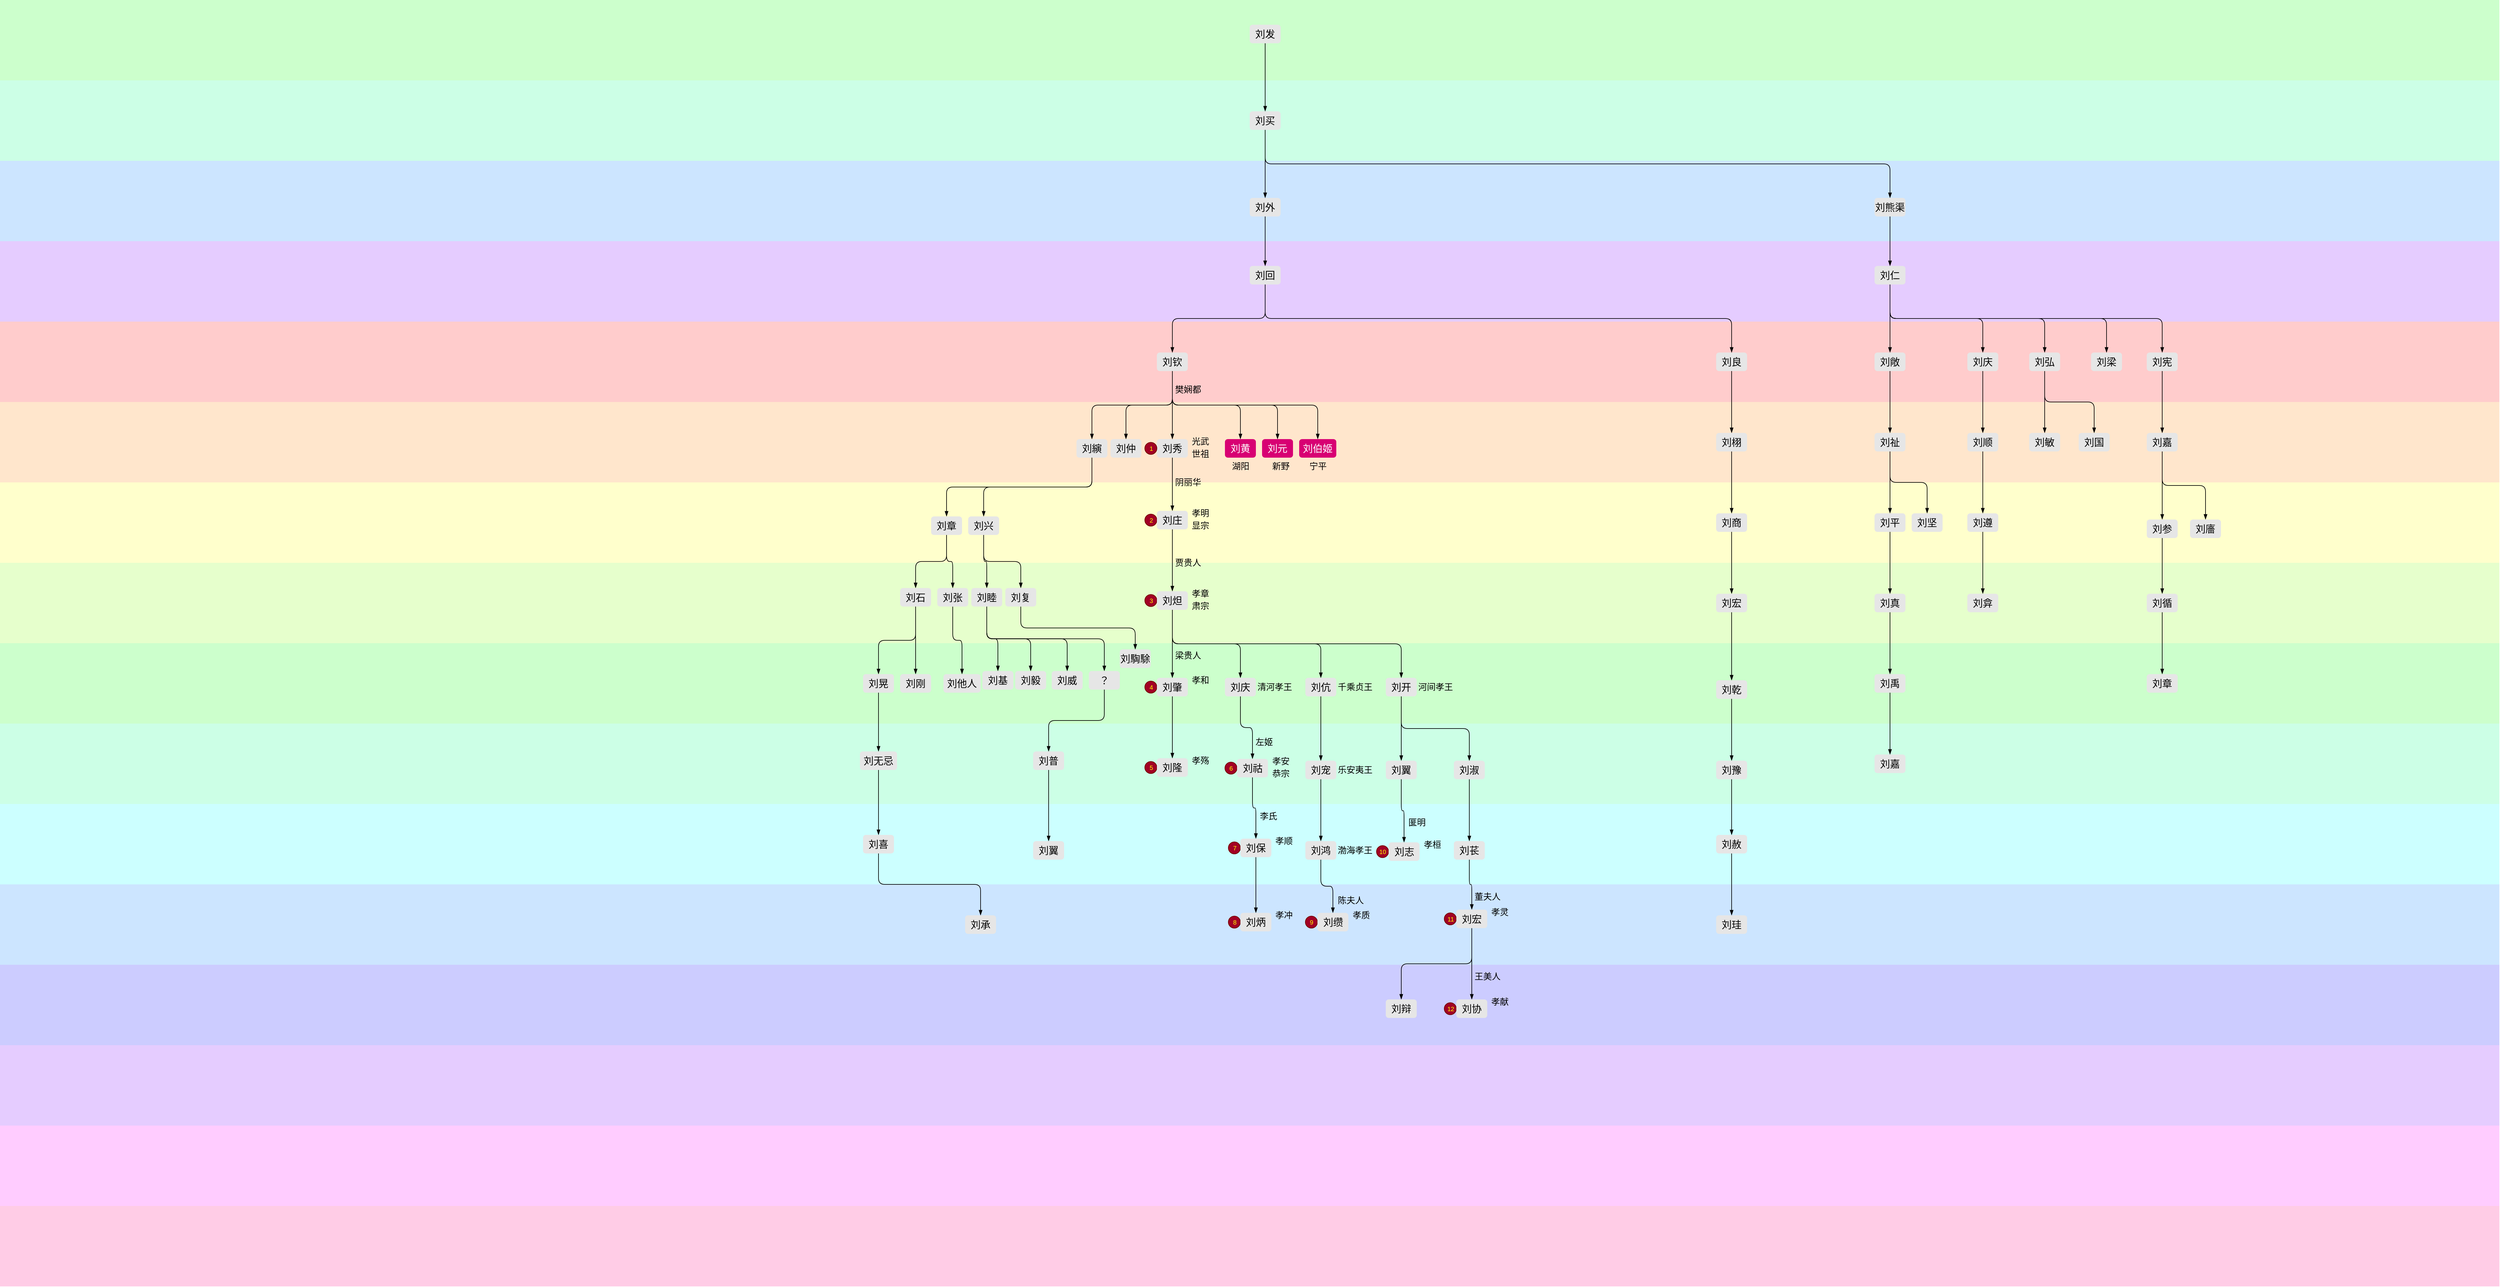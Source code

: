 <mxfile>
    <diagram id="7hsPxy7bkiTmN5moCucY" name="Page-1">
        <mxGraphModel dx="1073" dy="2027" grid="1" gridSize="10" guides="1" tooltips="1" connect="1" arrows="1" fold="1" page="1" pageScale="1" pageWidth="827" pageHeight="1169" math="0" shadow="0">
            <root>
                <mxCell id="0"/>
                <mxCell id="1" parent="0"/>
                <mxCell id="2" value="" style="rounded=0;whiteSpace=wrap;html=1;strokeColor=none;fillColor=#FFCCCC;deletable=0;rotatable=0;movable=1;connectable=0;allowArrows=0;" parent="1" vertex="1">
                    <mxGeometry x="70" y="100" width="4040" height="130" as="geometry"/>
                </mxCell>
                <mxCell id="4" value="" style="rounded=0;whiteSpace=wrap;html=1;strokeColor=none;fillColor=#FFE6CC;connectable=0;allowArrows=0;movable=0;rotatable=0;cloneable=1;deletable=0;" parent="1" vertex="1">
                    <mxGeometry x="70" y="230" width="4040" height="130" as="geometry"/>
                </mxCell>
                <mxCell id="6" value="" style="rounded=0;whiteSpace=wrap;html=1;strokeColor=none;fillColor=#FFFFCC;rotatable=0;deletable=0;movable=0;allowArrows=0;connectable=0;" parent="1" vertex="1">
                    <mxGeometry x="70" y="360" width="4040" height="130" as="geometry"/>
                </mxCell>
                <mxCell id="7" value="" style="rounded=0;whiteSpace=wrap;html=1;strokeColor=none;fillColor=#E6FFCC;connectable=0;allowArrows=0;movable=0;rotatable=0;deletable=0;" parent="1" vertex="1">
                    <mxGeometry x="70" y="490" width="4040" height="130" as="geometry"/>
                </mxCell>
                <mxCell id="8" value="" style="rounded=0;whiteSpace=wrap;html=1;strokeColor=none;fillColor=#CCFFCC;deletable=0;rotatable=0;movable=0;allowArrows=0;connectable=0;" parent="1" vertex="1">
                    <mxGeometry x="70" y="620" width="4040" height="130" as="geometry"/>
                </mxCell>
                <mxCell id="9" value="" style="rounded=0;whiteSpace=wrap;html=1;strokeColor=none;fillColor=#CCFFE6;connectable=0;allowArrows=0;movable=0;rotatable=0;deletable=0;" parent="1" vertex="1">
                    <mxGeometry x="70" y="750" width="4040" height="130" as="geometry"/>
                </mxCell>
                <mxCell id="10" value="" style="rounded=0;whiteSpace=wrap;html=1;strokeColor=none;fillColor=#CCFFFF;deletable=0;rotatable=0;movable=0;allowArrows=0;connectable=0;" parent="1" vertex="1">
                    <mxGeometry x="70" y="880" width="4040" height="130" as="geometry"/>
                </mxCell>
                <mxCell id="11" value="" style="rounded=0;whiteSpace=wrap;html=1;strokeColor=none;fillColor=#CCE5FF;allowArrows=0;connectable=0;deletable=0;rotatable=0;movable=0;" parent="1" vertex="1">
                    <mxGeometry x="70" y="1010" width="4040" height="130" as="geometry"/>
                </mxCell>
                <mxCell id="12" value="" style="rounded=0;whiteSpace=wrap;html=1;strokeColor=none;fillColor=#CCCCFF;deletable=0;rotatable=0;movable=0;allowArrows=0;connectable=0;" parent="1" vertex="1">
                    <mxGeometry x="70" y="1140" width="4040" height="130" as="geometry"/>
                </mxCell>
                <mxCell id="13" value="" style="rounded=0;whiteSpace=wrap;html=1;strokeColor=none;fillColor=#E5CCFF;allowArrows=0;connectable=0;movable=0;rotatable=0;deletable=0;" parent="1" vertex="1">
                    <mxGeometry x="70" y="1270" width="4040" height="130" as="geometry"/>
                </mxCell>
                <mxCell id="14" value="" style="rounded=0;whiteSpace=wrap;html=1;strokeColor=none;fillColor=#FFCCFF;deletable=0;rotatable=0;movable=0;allowArrows=0;connectable=0;" parent="1" vertex="1">
                    <mxGeometry x="70" y="1400" width="4040" height="130" as="geometry"/>
                </mxCell>
                <mxCell id="15" value="" style="rounded=0;whiteSpace=wrap;html=1;strokeColor=none;fillColor=#FFCCE6;allowArrows=0;connectable=0;movable=0;rotatable=0;deletable=0;" parent="1" vertex="1">
                    <mxGeometry x="70" y="1530" width="4040" height="130" as="geometry"/>
                </mxCell>
                <mxCell id="1166" value="" style="rounded=0;whiteSpace=wrap;html=1;strokeColor=none;fillColor=#E5CCFF;deletable=0;rotatable=0;movable=1;connectable=0;allowArrows=0;" vertex="1" parent="1">
                    <mxGeometry x="70" y="-30" width="4040" height="130" as="geometry"/>
                </mxCell>
                <mxCell id="1167" value="" style="rounded=0;whiteSpace=wrap;html=1;strokeColor=none;fillColor=#CCE5FF;deletable=0;rotatable=0;movable=1;connectable=0;allowArrows=0;" vertex="1" parent="1">
                    <mxGeometry x="70" y="-160" width="4040" height="130" as="geometry"/>
                </mxCell>
                <mxCell id="1168" value="" style="rounded=0;whiteSpace=wrap;html=1;strokeColor=none;fillColor=#CCFFE6;deletable=0;rotatable=0;movable=1;connectable=0;allowArrows=0;" vertex="1" parent="1">
                    <mxGeometry x="70" y="-290" width="4040" height="130" as="geometry"/>
                </mxCell>
                <mxCell id="1169" value="" style="rounded=0;whiteSpace=wrap;html=1;strokeColor=none;fillColor=#CCFFCC;deletable=0;rotatable=0;movable=1;connectable=0;allowArrows=0;" vertex="1" parent="1">
                    <mxGeometry x="70" y="-420" width="4040" height="130" as="geometry"/>
                </mxCell>
                <mxCell id="1005" value="王侯" parent="0"/>
                <mxCell id="1020" style="edgeStyle=orthogonalEdgeStyle;shape=connector;rounded=1;html=1;exitX=0.5;exitY=1;exitDx=0;exitDy=0;labelBackgroundColor=default;fontFamily=Helvetica;fontSize=20;fontColor=#FF3333;endArrow=blockThin;endFill=1;strokeColor=#000000;strokeWidth=1;" edge="1" parent="1005" source="1006" target="1017">
                    <mxGeometry relative="1" as="geometry"/>
                </mxCell>
                <mxCell id="1006" value="&lt;div style=&quot;font-size: 16px&quot;&gt;&lt;div style=&quot;font-size: 16px&quot;&gt;&lt;div style=&quot;font-size: 16px&quot;&gt;&lt;div style=&quot;font-size: 16px&quot;&gt;&lt;div style=&quot;font-size: 16px&quot;&gt;刘秀&lt;br&gt;&lt;/div&gt;&lt;/div&gt;&lt;/div&gt;&lt;/div&gt;&lt;div style=&quot;font-size: 16px&quot;&gt;&lt;/div&gt;&lt;/div&gt;" style="rounded=1;whiteSpace=wrap;html=1;fillColor=#E6E6E6;fontColor=#000000;fontSize=16;strokeColor=none;strokeWidth=2;" vertex="1" parent="1005">
                    <mxGeometry x="1940" y="290" width="50" height="30" as="geometry"/>
                </mxCell>
                <mxCell id="1012" style="edgeStyle=orthogonalEdgeStyle;shape=connector;rounded=1;html=1;exitX=0.5;exitY=1;exitDx=0;exitDy=0;entryX=0.5;entryY=0;entryDx=0;entryDy=0;labelBackgroundColor=default;fontFamily=Helvetica;fontSize=20;fontColor=#FF3333;endArrow=blockThin;endFill=1;strokeColor=#000000;strokeWidth=1;" edge="1" parent="1005" source="1007" target="1006">
                    <mxGeometry relative="1" as="geometry"/>
                </mxCell>
                <mxCell id="1099" style="edgeStyle=orthogonalEdgeStyle;shape=connector;rounded=1;html=1;exitX=0.5;exitY=1;exitDx=0;exitDy=0;labelBackgroundColor=default;fontFamily=Helvetica;fontSize=20;fontColor=#FF3333;endArrow=blockThin;endFill=1;strokeColor=#000000;strokeWidth=1;" edge="1" parent="1005" source="1007" target="1098">
                    <mxGeometry relative="1" as="geometry"/>
                </mxCell>
                <mxCell id="1122" style="edgeStyle=orthogonalEdgeStyle;shape=connector;rounded=1;html=1;exitX=0.5;exitY=1;exitDx=0;exitDy=0;entryX=0.5;entryY=0;entryDx=0;entryDy=0;labelBackgroundColor=default;fontFamily=Helvetica;fontSize=20;fontColor=#FF3333;endArrow=blockThin;endFill=1;strokeColor=#000000;strokeWidth=1;" edge="1" parent="1005" source="1007" target="1121">
                    <mxGeometry relative="1" as="geometry"/>
                </mxCell>
                <mxCell id="1124" style="edgeStyle=orthogonalEdgeStyle;shape=connector;rounded=1;html=1;exitX=0.5;exitY=1;exitDx=0;exitDy=0;labelBackgroundColor=default;fontFamily=Helvetica;fontSize=20;fontColor=#FF3333;endArrow=blockThin;endFill=1;strokeColor=#000000;strokeWidth=1;" edge="1" parent="1005" source="1007" target="1123">
                    <mxGeometry relative="1" as="geometry"/>
                </mxCell>
                <mxCell id="1127" style="edgeStyle=orthogonalEdgeStyle;shape=connector;rounded=1;html=1;exitX=0.5;exitY=1;exitDx=0;exitDy=0;labelBackgroundColor=default;fontFamily=Helvetica;fontSize=20;fontColor=#FF3333;endArrow=blockThin;endFill=1;strokeColor=#000000;strokeWidth=1;" edge="1" parent="1005" source="1007" target="1125">
                    <mxGeometry relative="1" as="geometry"/>
                </mxCell>
                <mxCell id="1128" style="edgeStyle=orthogonalEdgeStyle;shape=connector;rounded=1;html=1;exitX=0.5;exitY=1;exitDx=0;exitDy=0;labelBackgroundColor=default;fontFamily=Helvetica;fontSize=20;fontColor=#FF3333;endArrow=blockThin;endFill=1;strokeColor=#000000;strokeWidth=1;" edge="1" parent="1005" source="1007" target="1126">
                    <mxGeometry relative="1" as="geometry"/>
                </mxCell>
                <mxCell id="1007" value="&lt;div style=&quot;font-size: 16px&quot;&gt;&lt;div style=&quot;font-size: 16px&quot;&gt;&lt;div style=&quot;font-size: 16px&quot;&gt;&lt;div style=&quot;font-size: 16px&quot;&gt;&lt;div style=&quot;font-size: 16px&quot;&gt;刘钦&lt;br&gt;&lt;/div&gt;&lt;/div&gt;&lt;/div&gt;&lt;/div&gt;&lt;div style=&quot;font-size: 16px&quot;&gt;&lt;/div&gt;&lt;/div&gt;" style="rounded=1;whiteSpace=wrap;html=1;fillColor=#E6E6E6;fontColor=#000000;fontSize=16;strokeColor=none;strokeWidth=2;" vertex="1" parent="1005">
                    <mxGeometry x="1940" y="150" width="50" height="30" as="geometry"/>
                </mxCell>
                <mxCell id="1152" style="edgeStyle=orthogonalEdgeStyle;shape=connector;rounded=1;html=1;exitX=0.5;exitY=1;exitDx=0;exitDy=0;entryX=0.5;entryY=0;entryDx=0;entryDy=0;labelBackgroundColor=default;fontFamily=Helvetica;fontSize=20;fontColor=#FF3333;endArrow=blockThin;endFill=1;strokeColor=#000000;strokeWidth=1;" edge="1" parent="1005" source="1008" target="1151">
                    <mxGeometry relative="1" as="geometry"/>
                </mxCell>
                <mxCell id="1008" value="&lt;div style=&quot;font-size: 16px&quot;&gt;&lt;div style=&quot;font-size: 16px&quot;&gt;&lt;div style=&quot;font-size: 16px&quot;&gt;&lt;div style=&quot;font-size: 16px&quot;&gt;&lt;div style=&quot;font-size: 16px&quot;&gt;刘良&lt;br&gt;&lt;/div&gt;&lt;/div&gt;&lt;/div&gt;&lt;/div&gt;&lt;div style=&quot;font-size: 16px&quot;&gt;&lt;/div&gt;&lt;/div&gt;" style="rounded=1;whiteSpace=wrap;html=1;fillColor=#E6E6E6;fontColor=#000000;fontSize=16;strokeColor=none;strokeWidth=2;" vertex="1" parent="1005">
                    <mxGeometry x="2844" y="150" width="50" height="30" as="geometry"/>
                </mxCell>
                <mxCell id="1010" style="edgeStyle=orthogonalEdgeStyle;shape=connector;rounded=1;html=1;exitX=0.5;exitY=1;exitDx=0;exitDy=0;entryX=0.5;entryY=0;entryDx=0;entryDy=0;labelBackgroundColor=default;fontFamily=Helvetica;fontSize=20;fontColor=#FF3333;endArrow=blockThin;endFill=1;strokeColor=#000000;strokeWidth=1;" edge="1" parent="1005" source="1009" target="1007">
                    <mxGeometry relative="1" as="geometry"/>
                </mxCell>
                <mxCell id="1011" style="edgeStyle=orthogonalEdgeStyle;shape=connector;rounded=1;html=1;exitX=0.5;exitY=1;exitDx=0;exitDy=0;entryX=0.5;entryY=0;entryDx=0;entryDy=0;labelBackgroundColor=default;fontFamily=Helvetica;fontSize=20;fontColor=#FF3333;endArrow=blockThin;endFill=1;strokeColor=#000000;strokeWidth=1;" edge="1" parent="1005" source="1009" target="1008">
                    <mxGeometry relative="1" as="geometry"/>
                </mxCell>
                <mxCell id="1009" value="&lt;div style=&quot;font-size: 16px&quot;&gt;&lt;div style=&quot;font-size: 16px&quot;&gt;&lt;div style=&quot;font-size: 16px&quot;&gt;&lt;div style=&quot;font-size: 16px&quot;&gt;&lt;div style=&quot;font-size: 16px&quot;&gt;刘回&lt;br&gt;&lt;/div&gt;&lt;/div&gt;&lt;/div&gt;&lt;/div&gt;&lt;div style=&quot;font-size: 16px&quot;&gt;&lt;/div&gt;&lt;/div&gt;" style="rounded=1;whiteSpace=wrap;html=1;fillColor=#E6E6E6;fontColor=#000000;fontSize=16;strokeColor=none;strokeWidth=2;" vertex="1" parent="1005">
                    <mxGeometry x="2090" y="10" width="50" height="30" as="geometry"/>
                </mxCell>
                <mxCell id="1013" value="&lt;div style=&quot;font-size: 14px&quot;&gt;&lt;div style=&quot;font-size: 14px&quot;&gt;&lt;div style=&quot;font-size: 14px&quot;&gt;&lt;div style=&quot;font-size: 14px&quot;&gt;&lt;div style=&quot;font-size: 14px&quot;&gt;&lt;div style=&quot;font-size: 14px&quot;&gt;光武&lt;/div&gt;&lt;/div&gt;&lt;/div&gt;&lt;/div&gt;&lt;/div&gt;&lt;/div&gt;" style="text;html=1;align=center;verticalAlign=middle;resizable=0;points=[];autosize=1;strokeColor=none;fillColor=none;fontSize=14;fontColor=#000000;" vertex="1" parent="1005">
                    <mxGeometry x="1990" y="284" width="40" height="20" as="geometry"/>
                </mxCell>
                <mxCell id="1014" value="&lt;font color=&quot;#ffff00&quot;&gt;1&lt;/font&gt;" style="ellipse;whiteSpace=wrap;html=1;aspect=fixed;fontFamily=Helvetica;fontSize=10;fontColor=#ffffff;fillColor=#a20025;strokeColor=#6F0000;" vertex="1" parent="1005">
                    <mxGeometry x="1920.5" y="295.25" width="19.5" height="19.5" as="geometry"/>
                </mxCell>
                <mxCell id="1015" value="&lt;div style=&quot;font-size: 14px&quot;&gt;&lt;div style=&quot;font-size: 14px&quot;&gt;&lt;div style=&quot;font-size: 14px&quot;&gt;&lt;div style=&quot;font-size: 14px&quot;&gt;&lt;div style=&quot;font-size: 14px&quot;&gt;&lt;div style=&quot;font-size: 14px&quot;&gt;世祖&lt;/div&gt;&lt;/div&gt;&lt;/div&gt;&lt;/div&gt;&lt;/div&gt;&lt;/div&gt;" style="text;html=1;align=center;verticalAlign=middle;resizable=0;points=[];autosize=1;strokeColor=none;fillColor=none;fontSize=14;fontColor=#000000;" vertex="1" parent="1005">
                    <mxGeometry x="1990" y="304" width="40" height="20" as="geometry"/>
                </mxCell>
                <mxCell id="1016" value="&lt;font color=&quot;#ffff00&quot;&gt;2&lt;/font&gt;" style="ellipse;whiteSpace=wrap;html=1;aspect=fixed;fontFamily=Helvetica;fontSize=10;fontColor=#ffffff;fillColor=#a20025;strokeColor=#6F0000;" vertex="1" parent="1005">
                    <mxGeometry x="1920.5" y="411.25" width="19.5" height="19.5" as="geometry"/>
                </mxCell>
                <mxCell id="1026" style="edgeStyle=orthogonalEdgeStyle;shape=connector;rounded=1;html=1;exitX=0.5;exitY=1;exitDx=0;exitDy=0;entryX=0.5;entryY=0;entryDx=0;entryDy=0;labelBackgroundColor=default;fontFamily=Helvetica;fontSize=20;fontColor=#FF3333;endArrow=blockThin;endFill=1;strokeColor=#000000;strokeWidth=1;" edge="1" parent="1005" source="1017" target="1023">
                    <mxGeometry relative="1" as="geometry"/>
                </mxCell>
                <mxCell id="1017" value="&lt;div style=&quot;font-size: 16px&quot;&gt;&lt;div style=&quot;font-size: 16px&quot;&gt;&lt;div style=&quot;font-size: 16px&quot;&gt;&lt;div style=&quot;font-size: 16px&quot;&gt;&lt;div style=&quot;font-size: 16px&quot;&gt;刘庄&lt;br&gt;&lt;/div&gt;&lt;/div&gt;&lt;/div&gt;&lt;/div&gt;&lt;div style=&quot;font-size: 16px&quot;&gt;&lt;/div&gt;&lt;/div&gt;" style="rounded=1;whiteSpace=wrap;html=1;fillColor=#E6E6E6;fontColor=#000000;fontSize=16;strokeColor=none;strokeWidth=2;" vertex="1" parent="1005">
                    <mxGeometry x="1940" y="406" width="50" height="30" as="geometry"/>
                </mxCell>
                <mxCell id="1018" value="&lt;div style=&quot;font-size: 14px&quot;&gt;&lt;div style=&quot;font-size: 14px&quot;&gt;&lt;div style=&quot;font-size: 14px&quot;&gt;&lt;div style=&quot;font-size: 14px&quot;&gt;&lt;div style=&quot;font-size: 14px&quot;&gt;&lt;div style=&quot;font-size: 14px&quot;&gt;孝明&lt;/div&gt;&lt;/div&gt;&lt;/div&gt;&lt;/div&gt;&lt;/div&gt;&lt;/div&gt;" style="text;html=1;align=center;verticalAlign=middle;resizable=0;points=[];autosize=1;strokeColor=none;fillColor=none;fontSize=14;fontColor=#000000;" vertex="1" parent="1005">
                    <mxGeometry x="1990" y="400" width="40" height="20" as="geometry"/>
                </mxCell>
                <mxCell id="1019" value="&lt;div style=&quot;font-size: 14px&quot;&gt;&lt;div style=&quot;font-size: 14px&quot;&gt;&lt;div style=&quot;font-size: 14px&quot;&gt;&lt;div style=&quot;font-size: 14px&quot;&gt;&lt;div style=&quot;font-size: 14px&quot;&gt;&lt;div style=&quot;font-size: 14px&quot;&gt;显宗&lt;/div&gt;&lt;/div&gt;&lt;/div&gt;&lt;/div&gt;&lt;/div&gt;&lt;/div&gt;" style="text;html=1;align=center;verticalAlign=middle;resizable=0;points=[];autosize=1;strokeColor=none;fillColor=none;fontSize=14;fontColor=#000000;" vertex="1" parent="1005">
                    <mxGeometry x="1990" y="420" width="40" height="20" as="geometry"/>
                </mxCell>
                <mxCell id="1021" value="&lt;div style=&quot;font-size: 14px&quot;&gt;&lt;div style=&quot;font-size: 14px&quot;&gt;&lt;div style=&quot;font-size: 14px&quot;&gt;&lt;div style=&quot;font-size: 14px&quot;&gt;&lt;div style=&quot;font-size: 14px&quot;&gt;&lt;div style=&quot;font-size: 14px&quot;&gt;阴丽华&lt;/div&gt;&lt;/div&gt;&lt;/div&gt;&lt;/div&gt;&lt;/div&gt;&lt;/div&gt;" style="text;html=1;align=center;verticalAlign=middle;resizable=0;points=[];autosize=1;strokeColor=none;fillColor=none;fontSize=14;fontColor=#000000;" vertex="1" parent="1005">
                    <mxGeometry x="1960" y="350" width="60" height="20" as="geometry"/>
                </mxCell>
                <mxCell id="1022" value="&lt;font color=&quot;#ffff00&quot;&gt;3&lt;/font&gt;" style="ellipse;whiteSpace=wrap;html=1;aspect=fixed;fontFamily=Helvetica;fontSize=10;fontColor=#ffffff;fillColor=#a20025;strokeColor=#6F0000;" vertex="1" parent="1005">
                    <mxGeometry x="1920.5" y="541.25" width="19.5" height="19.5" as="geometry"/>
                </mxCell>
                <mxCell id="1032" style="edgeStyle=orthogonalEdgeStyle;shape=connector;rounded=1;html=1;exitX=0.5;exitY=1;exitDx=0;exitDy=0;entryX=0.5;entryY=0;entryDx=0;entryDy=0;labelBackgroundColor=default;fontFamily=Helvetica;fontSize=20;fontColor=#FF3333;endArrow=blockThin;endFill=1;strokeColor=#000000;strokeWidth=1;" edge="1" parent="1005" source="1023" target="1029">
                    <mxGeometry relative="1" as="geometry"/>
                </mxCell>
                <mxCell id="1041" style="edgeStyle=orthogonalEdgeStyle;shape=connector;rounded=1;html=1;exitX=0.5;exitY=1;exitDx=0;exitDy=0;entryX=0.5;entryY=0;entryDx=0;entryDy=0;labelBackgroundColor=default;fontFamily=Helvetica;fontSize=20;fontColor=#FF3333;endArrow=blockThin;endFill=1;strokeColor=#000000;strokeWidth=1;" edge="1" parent="1005" source="1023" target="1040">
                    <mxGeometry relative="1" as="geometry"/>
                </mxCell>
                <mxCell id="1060" style="edgeStyle=orthogonalEdgeStyle;shape=connector;rounded=1;html=1;exitX=0.5;exitY=1;exitDx=0;exitDy=0;entryX=0.5;entryY=0;entryDx=0;entryDy=0;labelBackgroundColor=default;fontFamily=Helvetica;fontSize=20;fontColor=#FF3333;endArrow=blockThin;endFill=1;strokeColor=#000000;strokeWidth=1;" edge="1" parent="1005" source="1023" target="1058">
                    <mxGeometry relative="1" as="geometry"/>
                </mxCell>
                <mxCell id="1074" style="edgeStyle=orthogonalEdgeStyle;shape=connector;rounded=1;html=1;exitX=0.5;exitY=1;exitDx=0;exitDy=0;labelBackgroundColor=default;fontFamily=Helvetica;fontSize=20;fontColor=#FF3333;endArrow=blockThin;endFill=1;strokeColor=#000000;strokeWidth=1;" edge="1" parent="1005" source="1023" target="1072">
                    <mxGeometry relative="1" as="geometry"/>
                </mxCell>
                <mxCell id="1023" value="&lt;div style=&quot;font-size: 16px&quot;&gt;&lt;div style=&quot;font-size: 16px&quot;&gt;&lt;div style=&quot;font-size: 16px&quot;&gt;&lt;div style=&quot;font-size: 16px&quot;&gt;&lt;div style=&quot;font-size: 16px&quot;&gt;刘炟&lt;br&gt;&lt;/div&gt;&lt;/div&gt;&lt;/div&gt;&lt;/div&gt;&lt;div style=&quot;font-size: 16px&quot;&gt;&lt;/div&gt;&lt;/div&gt;" style="rounded=1;whiteSpace=wrap;html=1;fillColor=#E6E6E6;fontColor=#000000;fontSize=16;strokeColor=none;strokeWidth=2;" vertex="1" parent="1005">
                    <mxGeometry x="1940" y="536" width="50" height="30" as="geometry"/>
                </mxCell>
                <mxCell id="1024" value="&lt;div style=&quot;font-size: 14px&quot;&gt;&lt;div style=&quot;font-size: 14px&quot;&gt;&lt;div style=&quot;font-size: 14px&quot;&gt;&lt;div style=&quot;font-size: 14px&quot;&gt;&lt;div style=&quot;font-size: 14px&quot;&gt;&lt;div style=&quot;font-size: 14px&quot;&gt;孝章&lt;/div&gt;&lt;/div&gt;&lt;/div&gt;&lt;/div&gt;&lt;/div&gt;&lt;/div&gt;" style="text;html=1;align=center;verticalAlign=middle;resizable=0;points=[];autosize=1;strokeColor=none;fillColor=none;fontSize=14;fontColor=#000000;" vertex="1" parent="1005">
                    <mxGeometry x="1990" y="530" width="40" height="20" as="geometry"/>
                </mxCell>
                <mxCell id="1025" value="&lt;div style=&quot;font-size: 14px&quot;&gt;&lt;div style=&quot;font-size: 14px&quot;&gt;&lt;div style=&quot;font-size: 14px&quot;&gt;&lt;div style=&quot;font-size: 14px&quot;&gt;&lt;div style=&quot;font-size: 14px&quot;&gt;&lt;div style=&quot;font-size: 14px&quot;&gt;肃宗&lt;/div&gt;&lt;/div&gt;&lt;/div&gt;&lt;/div&gt;&lt;/div&gt;&lt;/div&gt;" style="text;html=1;align=center;verticalAlign=middle;resizable=0;points=[];autosize=1;strokeColor=none;fillColor=none;fontSize=14;fontColor=#000000;" vertex="1" parent="1005">
                    <mxGeometry x="1990" y="550" width="40" height="20" as="geometry"/>
                </mxCell>
                <mxCell id="1027" value="&lt;div style=&quot;font-size: 14px&quot;&gt;&lt;div style=&quot;font-size: 14px&quot;&gt;&lt;div style=&quot;font-size: 14px&quot;&gt;&lt;div style=&quot;font-size: 14px&quot;&gt;&lt;div style=&quot;font-size: 14px&quot;&gt;&lt;div style=&quot;font-size: 14px&quot;&gt;贾贵人&lt;/div&gt;&lt;/div&gt;&lt;/div&gt;&lt;/div&gt;&lt;/div&gt;&lt;/div&gt;" style="text;html=1;align=center;verticalAlign=middle;resizable=0;points=[];autosize=1;strokeColor=none;fillColor=none;fontSize=14;fontColor=#000000;" vertex="1" parent="1005">
                    <mxGeometry x="1960" y="480" width="60" height="20" as="geometry"/>
                </mxCell>
                <mxCell id="1028" value="&lt;font color=&quot;#ffff00&quot;&gt;4&lt;/font&gt;" style="ellipse;whiteSpace=wrap;html=1;aspect=fixed;fontFamily=Helvetica;fontSize=10;fontColor=#ffffff;fillColor=#a20025;strokeColor=#6F0000;" vertex="1" parent="1005">
                    <mxGeometry x="1920.5" y="681.25" width="19.5" height="19.5" as="geometry"/>
                </mxCell>
                <mxCell id="1036" style="edgeStyle=orthogonalEdgeStyle;shape=connector;rounded=1;html=1;exitX=0.5;exitY=1;exitDx=0;exitDy=0;labelBackgroundColor=default;fontFamily=Helvetica;fontSize=20;fontColor=#FF3333;endArrow=blockThin;endFill=1;strokeColor=#000000;strokeWidth=1;" edge="1" parent="1005" source="1029" target="1034">
                    <mxGeometry relative="1" as="geometry"/>
                </mxCell>
                <mxCell id="1029" value="&lt;div style=&quot;font-size: 16px&quot;&gt;&lt;div style=&quot;font-size: 16px&quot;&gt;&lt;div style=&quot;font-size: 16px&quot;&gt;&lt;div style=&quot;font-size: 16px&quot;&gt;&lt;div style=&quot;font-size: 16px&quot;&gt;刘肇&lt;br&gt;&lt;/div&gt;&lt;/div&gt;&lt;/div&gt;&lt;/div&gt;&lt;div style=&quot;font-size: 16px&quot;&gt;&lt;/div&gt;&lt;/div&gt;" style="rounded=1;whiteSpace=wrap;html=1;fillColor=#E6E6E6;fontColor=#000000;fontSize=16;strokeColor=none;strokeWidth=2;" vertex="1" parent="1005">
                    <mxGeometry x="1940" y="676" width="50" height="30" as="geometry"/>
                </mxCell>
                <mxCell id="1030" value="&lt;div style=&quot;font-size: 14px&quot;&gt;&lt;div style=&quot;font-size: 14px&quot;&gt;&lt;div style=&quot;font-size: 14px&quot;&gt;&lt;div style=&quot;font-size: 14px&quot;&gt;&lt;div style=&quot;font-size: 14px&quot;&gt;&lt;div style=&quot;font-size: 14px&quot;&gt;孝和&lt;/div&gt;&lt;/div&gt;&lt;/div&gt;&lt;/div&gt;&lt;/div&gt;&lt;/div&gt;" style="text;html=1;align=center;verticalAlign=middle;resizable=0;points=[];autosize=1;strokeColor=none;fillColor=none;fontSize=14;fontColor=#000000;" vertex="1" parent="1005">
                    <mxGeometry x="1990" y="670" width="40" height="20" as="geometry"/>
                </mxCell>
                <mxCell id="1033" value="&lt;font color=&quot;#ffff00&quot;&gt;5&lt;/font&gt;" style="ellipse;whiteSpace=wrap;html=1;aspect=fixed;fontFamily=Helvetica;fontSize=10;fontColor=#ffffff;fillColor=#a20025;strokeColor=#6F0000;" vertex="1" parent="1005">
                    <mxGeometry x="1920.5" y="811.25" width="19.5" height="19.5" as="geometry"/>
                </mxCell>
                <mxCell id="1034" value="&lt;div style=&quot;font-size: 16px&quot;&gt;&lt;div style=&quot;font-size: 16px&quot;&gt;&lt;div style=&quot;font-size: 16px&quot;&gt;&lt;div style=&quot;font-size: 16px&quot;&gt;&lt;div style=&quot;font-size: 16px&quot;&gt;刘隆&lt;br&gt;&lt;/div&gt;&lt;/div&gt;&lt;/div&gt;&lt;/div&gt;&lt;div style=&quot;font-size: 16px&quot;&gt;&lt;/div&gt;&lt;/div&gt;" style="rounded=1;whiteSpace=wrap;html=1;fillColor=#E6E6E6;fontColor=#000000;fontSize=16;strokeColor=none;strokeWidth=2;" vertex="1" parent="1005">
                    <mxGeometry x="1940" y="806" width="50" height="30" as="geometry"/>
                </mxCell>
                <mxCell id="1035" value="&lt;div style=&quot;font-size: 14px&quot;&gt;&lt;div style=&quot;font-size: 14px&quot;&gt;&lt;div style=&quot;font-size: 14px&quot;&gt;&lt;div style=&quot;font-size: 14px&quot;&gt;&lt;div style=&quot;font-size: 14px&quot;&gt;&lt;div style=&quot;font-size: 14px&quot;&gt;孝殇&lt;/div&gt;&lt;/div&gt;&lt;/div&gt;&lt;/div&gt;&lt;/div&gt;&lt;/div&gt;" style="text;html=1;align=center;verticalAlign=middle;resizable=0;points=[];autosize=1;strokeColor=none;fillColor=none;fontSize=14;fontColor=#000000;" vertex="1" parent="1005">
                    <mxGeometry x="1990" y="800" width="40" height="20" as="geometry"/>
                </mxCell>
                <mxCell id="1039" value="&lt;div style=&quot;font-size: 14px&quot;&gt;&lt;div style=&quot;font-size: 14px&quot;&gt;&lt;div style=&quot;font-size: 14px&quot;&gt;&lt;div style=&quot;font-size: 14px&quot;&gt;&lt;div style=&quot;font-size: 14px&quot;&gt;&lt;div style=&quot;font-size: 14px&quot;&gt;梁贵人&lt;/div&gt;&lt;/div&gt;&lt;/div&gt;&lt;/div&gt;&lt;/div&gt;&lt;/div&gt;" style="text;html=1;align=center;verticalAlign=middle;resizable=0;points=[];autosize=1;strokeColor=none;fillColor=none;fontSize=14;fontColor=#000000;" vertex="1" parent="1005">
                    <mxGeometry x="1960" y="630" width="60" height="20" as="geometry"/>
                </mxCell>
                <mxCell id="1047" style="edgeStyle=orthogonalEdgeStyle;shape=connector;rounded=1;html=1;exitX=0.5;exitY=1;exitDx=0;exitDy=0;entryX=0.5;entryY=0;entryDx=0;entryDy=0;labelBackgroundColor=default;fontFamily=Helvetica;fontSize=20;fontColor=#FF3333;endArrow=blockThin;endFill=1;strokeColor=#000000;strokeWidth=1;" edge="1" parent="1005" source="1040" target="1044">
                    <mxGeometry relative="1" as="geometry"/>
                </mxCell>
                <mxCell id="1040" value="&lt;div style=&quot;font-size: 16px&quot;&gt;&lt;div style=&quot;font-size: 16px&quot;&gt;&lt;div style=&quot;font-size: 16px&quot;&gt;&lt;div style=&quot;font-size: 16px&quot;&gt;&lt;div style=&quot;font-size: 16px&quot;&gt;刘庆&lt;br&gt;&lt;/div&gt;&lt;/div&gt;&lt;/div&gt;&lt;/div&gt;&lt;div style=&quot;font-size: 16px&quot;&gt;&lt;/div&gt;&lt;/div&gt;" style="rounded=1;whiteSpace=wrap;html=1;fillColor=#E6E6E6;fontColor=#000000;fontSize=16;strokeColor=none;strokeWidth=2;" vertex="1" parent="1005">
                    <mxGeometry x="2050" y="676" width="50" height="30" as="geometry"/>
                </mxCell>
                <mxCell id="1042" value="&lt;div style=&quot;font-size: 14px&quot;&gt;&lt;div style=&quot;font-size: 14px&quot;&gt;&lt;div style=&quot;font-size: 14px&quot;&gt;&lt;div style=&quot;font-size: 14px&quot;&gt;&lt;div style=&quot;font-size: 14px&quot;&gt;&lt;div style=&quot;font-size: 14px&quot;&gt;清河孝王&lt;/div&gt;&lt;/div&gt;&lt;/div&gt;&lt;/div&gt;&lt;/div&gt;&lt;/div&gt;" style="text;html=1;align=center;verticalAlign=middle;resizable=0;points=[];autosize=1;strokeColor=none;fillColor=none;fontSize=14;fontColor=#000000;" vertex="1" parent="1005">
                    <mxGeometry x="2095" y="681.25" width="70" height="20" as="geometry"/>
                </mxCell>
                <mxCell id="1043" value="&lt;font color=&quot;#ffff00&quot;&gt;6&lt;/font&gt;" style="ellipse;whiteSpace=wrap;html=1;aspect=fixed;fontFamily=Helvetica;fontSize=10;fontColor=#ffffff;fillColor=#a20025;strokeColor=#6F0000;" vertex="1" parent="1005">
                    <mxGeometry x="2050" y="812.25" width="19.5" height="19.5" as="geometry"/>
                </mxCell>
                <mxCell id="1052" style="edgeStyle=orthogonalEdgeStyle;shape=connector;rounded=1;html=1;exitX=0.5;exitY=1;exitDx=0;exitDy=0;entryX=0.5;entryY=0;entryDx=0;entryDy=0;labelBackgroundColor=default;fontFamily=Helvetica;fontSize=20;fontColor=#FF3333;endArrow=blockThin;endFill=1;strokeColor=#000000;strokeWidth=1;" edge="1" parent="1005" source="1044" target="1050">
                    <mxGeometry relative="1" as="geometry"/>
                </mxCell>
                <mxCell id="1044" value="&lt;div style=&quot;font-size: 16px&quot;&gt;&lt;div style=&quot;font-size: 16px&quot;&gt;&lt;div style=&quot;font-size: 16px&quot;&gt;&lt;div style=&quot;font-size: 16px&quot;&gt;&lt;div style=&quot;font-size: 16px&quot;&gt;刘祜&lt;br&gt;&lt;/div&gt;&lt;/div&gt;&lt;/div&gt;&lt;/div&gt;&lt;div style=&quot;font-size: 16px&quot;&gt;&lt;/div&gt;&lt;/div&gt;" style="rounded=1;whiteSpace=wrap;html=1;fillColor=#E6E6E6;fontColor=#000000;fontSize=16;strokeColor=none;strokeWidth=2;" vertex="1" parent="1005">
                    <mxGeometry x="2069.5" y="807" width="50" height="30" as="geometry"/>
                </mxCell>
                <mxCell id="1045" value="&lt;div style=&quot;font-size: 14px&quot;&gt;&lt;div style=&quot;font-size: 14px&quot;&gt;&lt;div style=&quot;font-size: 14px&quot;&gt;&lt;div style=&quot;font-size: 14px&quot;&gt;&lt;div style=&quot;font-size: 14px&quot;&gt;&lt;div style=&quot;font-size: 14px&quot;&gt;孝安&lt;/div&gt;&lt;/div&gt;&lt;/div&gt;&lt;/div&gt;&lt;/div&gt;&lt;/div&gt;" style="text;html=1;align=center;verticalAlign=middle;resizable=0;points=[];autosize=1;strokeColor=none;fillColor=none;fontSize=14;fontColor=#000000;" vertex="1" parent="1005">
                    <mxGeometry x="2119.5" y="801" width="40" height="20" as="geometry"/>
                </mxCell>
                <mxCell id="1046" value="&lt;div style=&quot;font-size: 14px&quot;&gt;&lt;div style=&quot;font-size: 14px&quot;&gt;&lt;div style=&quot;font-size: 14px&quot;&gt;&lt;div style=&quot;font-size: 14px&quot;&gt;&lt;div style=&quot;font-size: 14px&quot;&gt;&lt;div style=&quot;font-size: 14px&quot;&gt;恭宗&lt;/div&gt;&lt;/div&gt;&lt;/div&gt;&lt;/div&gt;&lt;/div&gt;&lt;/div&gt;" style="text;html=1;align=center;verticalAlign=middle;resizable=0;points=[];autosize=1;strokeColor=none;fillColor=none;fontSize=14;fontColor=#000000;" vertex="1" parent="1005">
                    <mxGeometry x="2119.5" y="821" width="40" height="20" as="geometry"/>
                </mxCell>
                <mxCell id="1048" value="&lt;div style=&quot;font-size: 14px&quot;&gt;&lt;div style=&quot;font-size: 14px&quot;&gt;&lt;div style=&quot;font-size: 14px&quot;&gt;&lt;div style=&quot;font-size: 14px&quot;&gt;&lt;div style=&quot;font-size: 14px&quot;&gt;&lt;div style=&quot;font-size: 14px&quot;&gt;左姬&lt;/div&gt;&lt;/div&gt;&lt;/div&gt;&lt;/div&gt;&lt;/div&gt;&lt;/div&gt;" style="text;html=1;align=center;verticalAlign=middle;resizable=0;points=[];autosize=1;strokeColor=none;fillColor=none;fontSize=14;fontColor=#000000;" vertex="1" parent="1005">
                    <mxGeometry x="2093" y="770" width="40" height="20" as="geometry"/>
                </mxCell>
                <mxCell id="1049" value="&lt;font color=&quot;#ffff00&quot;&gt;7&lt;/font&gt;" style="ellipse;whiteSpace=wrap;html=1;aspect=fixed;fontFamily=Helvetica;fontSize=10;fontColor=#ffffff;fillColor=#a20025;strokeColor=#6F0000;" vertex="1" parent="1005">
                    <mxGeometry x="2055.5" y="941.25" width="19.5" height="19.5" as="geometry"/>
                </mxCell>
                <mxCell id="1057" style="edgeStyle=orthogonalEdgeStyle;shape=connector;rounded=1;html=1;exitX=0.5;exitY=1;exitDx=0;exitDy=0;entryX=0.5;entryY=0;entryDx=0;entryDy=0;labelBackgroundColor=default;fontFamily=Helvetica;fontSize=20;fontColor=#FF3333;endArrow=blockThin;endFill=1;strokeColor=#000000;strokeWidth=1;" edge="1" parent="1005" source="1050" target="1055">
                    <mxGeometry relative="1" as="geometry"/>
                </mxCell>
                <mxCell id="1050" value="&lt;div style=&quot;font-size: 16px&quot;&gt;&lt;div style=&quot;font-size: 16px&quot;&gt;&lt;div style=&quot;font-size: 16px&quot;&gt;&lt;div style=&quot;font-size: 16px&quot;&gt;&lt;div style=&quot;font-size: 16px&quot;&gt;刘保&lt;br&gt;&lt;/div&gt;&lt;/div&gt;&lt;/div&gt;&lt;/div&gt;&lt;div style=&quot;font-size: 16px&quot;&gt;&lt;/div&gt;&lt;/div&gt;" style="rounded=1;whiteSpace=wrap;html=1;fillColor=#E6E6E6;fontColor=#000000;fontSize=16;strokeColor=none;strokeWidth=2;" vertex="1" parent="1005">
                    <mxGeometry x="2075" y="936" width="50" height="30" as="geometry"/>
                </mxCell>
                <mxCell id="1051" value="&lt;div style=&quot;font-size: 14px&quot;&gt;&lt;div style=&quot;font-size: 14px&quot;&gt;&lt;div style=&quot;font-size: 14px&quot;&gt;&lt;div style=&quot;font-size: 14px&quot;&gt;&lt;div style=&quot;font-size: 14px&quot;&gt;&lt;div style=&quot;font-size: 14px&quot;&gt;孝顺&lt;/div&gt;&lt;/div&gt;&lt;/div&gt;&lt;/div&gt;&lt;/div&gt;&lt;/div&gt;" style="text;html=1;align=center;verticalAlign=middle;resizable=0;points=[];autosize=1;strokeColor=none;fillColor=none;fontSize=14;fontColor=#000000;" vertex="1" parent="1005">
                    <mxGeometry x="2125" y="930" width="40" height="20" as="geometry"/>
                </mxCell>
                <mxCell id="1053" value="&lt;div style=&quot;font-size: 14px&quot;&gt;&lt;div style=&quot;font-size: 14px&quot;&gt;&lt;div style=&quot;font-size: 14px&quot;&gt;&lt;div style=&quot;font-size: 14px&quot;&gt;&lt;div style=&quot;font-size: 14px&quot;&gt;&lt;div style=&quot;font-size: 14px&quot;&gt;李氏&lt;/div&gt;&lt;/div&gt;&lt;/div&gt;&lt;/div&gt;&lt;/div&gt;&lt;/div&gt;" style="text;html=1;align=center;verticalAlign=middle;resizable=0;points=[];autosize=1;strokeColor=none;fillColor=none;fontSize=14;fontColor=#000000;" vertex="1" parent="1005">
                    <mxGeometry x="2100" y="890" width="40" height="20" as="geometry"/>
                </mxCell>
                <mxCell id="1054" value="&lt;font color=&quot;#ffff00&quot;&gt;8&lt;/font&gt;" style="ellipse;whiteSpace=wrap;html=1;aspect=fixed;fontFamily=Helvetica;fontSize=10;fontColor=#ffffff;fillColor=#a20025;strokeColor=#6F0000;" vertex="1" parent="1005">
                    <mxGeometry x="2055.5" y="1061.25" width="19.5" height="19.5" as="geometry"/>
                </mxCell>
                <mxCell id="1055" value="&lt;div style=&quot;font-size: 16px&quot;&gt;&lt;div style=&quot;font-size: 16px&quot;&gt;&lt;div style=&quot;font-size: 16px&quot;&gt;&lt;div style=&quot;font-size: 16px&quot;&gt;&lt;div style=&quot;font-size: 16px&quot;&gt;刘炳&lt;br&gt;&lt;/div&gt;&lt;/div&gt;&lt;/div&gt;&lt;/div&gt;&lt;div style=&quot;font-size: 16px&quot;&gt;&lt;/div&gt;&lt;/div&gt;" style="rounded=1;whiteSpace=wrap;html=1;fillColor=#E6E6E6;fontColor=#000000;fontSize=16;strokeColor=none;strokeWidth=2;" vertex="1" parent="1005">
                    <mxGeometry x="2075" y="1056" width="50" height="30" as="geometry"/>
                </mxCell>
                <mxCell id="1056" value="&lt;div style=&quot;font-size: 14px&quot;&gt;&lt;div style=&quot;font-size: 14px&quot;&gt;&lt;div style=&quot;font-size: 14px&quot;&gt;&lt;div style=&quot;font-size: 14px&quot;&gt;&lt;div style=&quot;font-size: 14px&quot;&gt;&lt;div style=&quot;font-size: 14px&quot;&gt;孝冲&lt;/div&gt;&lt;/div&gt;&lt;/div&gt;&lt;/div&gt;&lt;/div&gt;&lt;/div&gt;" style="text;html=1;align=center;verticalAlign=middle;resizable=0;points=[];autosize=1;strokeColor=none;fillColor=none;fontSize=14;fontColor=#000000;" vertex="1" parent="1005">
                    <mxGeometry x="2125" y="1050" width="40" height="20" as="geometry"/>
                </mxCell>
                <mxCell id="1063" style="edgeStyle=orthogonalEdgeStyle;shape=connector;rounded=1;html=1;exitX=0.5;exitY=1;exitDx=0;exitDy=0;entryX=0.5;entryY=0;entryDx=0;entryDy=0;labelBackgroundColor=default;fontFamily=Helvetica;fontSize=20;fontColor=#FF3333;endArrow=blockThin;endFill=1;strokeColor=#000000;strokeWidth=1;" edge="1" parent="1005" source="1058" target="1061">
                    <mxGeometry relative="1" as="geometry"/>
                </mxCell>
                <mxCell id="1058" value="&lt;div style=&quot;font-size: 16px&quot;&gt;&lt;div style=&quot;font-size: 16px&quot;&gt;&lt;div style=&quot;font-size: 16px&quot;&gt;&lt;div style=&quot;font-size: 16px&quot;&gt;&lt;div style=&quot;font-size: 16px&quot;&gt;刘伉&lt;br&gt;&lt;/div&gt;&lt;/div&gt;&lt;/div&gt;&lt;/div&gt;&lt;div style=&quot;font-size: 16px&quot;&gt;&lt;/div&gt;&lt;/div&gt;" style="rounded=1;whiteSpace=wrap;html=1;fillColor=#E6E6E6;fontColor=#000000;fontSize=16;strokeColor=none;strokeWidth=2;" vertex="1" parent="1005">
                    <mxGeometry x="2180" y="676" width="50" height="30" as="geometry"/>
                </mxCell>
                <mxCell id="1059" value="&lt;div style=&quot;font-size: 14px&quot;&gt;&lt;div style=&quot;font-size: 14px&quot;&gt;&lt;div style=&quot;font-size: 14px&quot;&gt;&lt;div style=&quot;font-size: 14px&quot;&gt;&lt;div style=&quot;font-size: 14px&quot;&gt;&lt;div style=&quot;font-size: 14px&quot;&gt;千乘贞王&lt;/div&gt;&lt;/div&gt;&lt;/div&gt;&lt;/div&gt;&lt;/div&gt;&lt;/div&gt;" style="text;html=1;align=center;verticalAlign=middle;resizable=0;points=[];autosize=1;strokeColor=none;fillColor=none;fontSize=14;fontColor=#000000;" vertex="1" parent="1005">
                    <mxGeometry x="2225" y="681.25" width="70" height="20" as="geometry"/>
                </mxCell>
                <mxCell id="1066" style="edgeStyle=orthogonalEdgeStyle;shape=connector;rounded=1;html=1;exitX=0.5;exitY=1;exitDx=0;exitDy=0;entryX=0.5;entryY=0;entryDx=0;entryDy=0;labelBackgroundColor=default;fontFamily=Helvetica;fontSize=20;fontColor=#FF3333;endArrow=blockThin;endFill=1;strokeColor=#000000;strokeWidth=1;" edge="1" parent="1005" source="1061" target="1064">
                    <mxGeometry relative="1" as="geometry"/>
                </mxCell>
                <mxCell id="1061" value="&lt;div style=&quot;font-size: 16px&quot;&gt;&lt;div style=&quot;font-size: 16px&quot;&gt;&lt;div style=&quot;font-size: 16px&quot;&gt;&lt;div style=&quot;font-size: 16px&quot;&gt;&lt;div style=&quot;font-size: 16px&quot;&gt;刘宠&lt;br&gt;&lt;/div&gt;&lt;/div&gt;&lt;/div&gt;&lt;/div&gt;&lt;div style=&quot;font-size: 16px&quot;&gt;&lt;/div&gt;&lt;/div&gt;" style="rounded=1;whiteSpace=wrap;html=1;fillColor=#E6E6E6;fontColor=#000000;fontSize=16;strokeColor=none;strokeWidth=2;" vertex="1" parent="1005">
                    <mxGeometry x="2180" y="810" width="50" height="30" as="geometry"/>
                </mxCell>
                <mxCell id="1062" value="&lt;div style=&quot;font-size: 14px&quot;&gt;&lt;div style=&quot;font-size: 14px&quot;&gt;&lt;div style=&quot;font-size: 14px&quot;&gt;&lt;div style=&quot;font-size: 14px&quot;&gt;&lt;div style=&quot;font-size: 14px&quot;&gt;&lt;div style=&quot;font-size: 14px&quot;&gt;乐安夷王&lt;/div&gt;&lt;/div&gt;&lt;/div&gt;&lt;/div&gt;&lt;/div&gt;&lt;/div&gt;" style="text;html=1;align=center;verticalAlign=middle;resizable=0;points=[];autosize=1;strokeColor=none;fillColor=none;fontSize=14;fontColor=#000000;" vertex="1" parent="1005">
                    <mxGeometry x="2225" y="815.25" width="70" height="20" as="geometry"/>
                </mxCell>
                <mxCell id="1070" style="edgeStyle=orthogonalEdgeStyle;shape=connector;rounded=1;html=1;exitX=0.5;exitY=1;exitDx=0;exitDy=0;entryX=0.5;entryY=0;entryDx=0;entryDy=0;labelBackgroundColor=default;fontFamily=Helvetica;fontSize=20;fontColor=#FF3333;endArrow=blockThin;endFill=1;strokeColor=#000000;strokeWidth=1;" edge="1" parent="1005" source="1064" target="1068">
                    <mxGeometry relative="1" as="geometry"/>
                </mxCell>
                <mxCell id="1064" value="&lt;div style=&quot;font-size: 16px&quot;&gt;&lt;div style=&quot;font-size: 16px&quot;&gt;&lt;div style=&quot;font-size: 16px&quot;&gt;&lt;div style=&quot;font-size: 16px&quot;&gt;&lt;div style=&quot;font-size: 16px&quot;&gt;刘鸿&lt;br&gt;&lt;/div&gt;&lt;/div&gt;&lt;/div&gt;&lt;/div&gt;&lt;div style=&quot;font-size: 16px&quot;&gt;&lt;/div&gt;&lt;/div&gt;" style="rounded=1;whiteSpace=wrap;html=1;fillColor=#E6E6E6;fontColor=#000000;fontSize=16;strokeColor=none;strokeWidth=2;" vertex="1" parent="1005">
                    <mxGeometry x="2180" y="940" width="50" height="30" as="geometry"/>
                </mxCell>
                <mxCell id="1065" value="&lt;div style=&quot;font-size: 14px&quot;&gt;&lt;div style=&quot;font-size: 14px&quot;&gt;&lt;div style=&quot;font-size: 14px&quot;&gt;&lt;div style=&quot;font-size: 14px&quot;&gt;&lt;div style=&quot;font-size: 14px&quot;&gt;&lt;div style=&quot;font-size: 14px&quot;&gt;渤海孝王&lt;/div&gt;&lt;/div&gt;&lt;/div&gt;&lt;/div&gt;&lt;/div&gt;&lt;/div&gt;" style="text;html=1;align=center;verticalAlign=middle;resizable=0;points=[];autosize=1;strokeColor=none;fillColor=none;fontSize=14;fontColor=#000000;" vertex="1" parent="1005">
                    <mxGeometry x="2225" y="945.25" width="70" height="20" as="geometry"/>
                </mxCell>
                <mxCell id="1067" value="&lt;font color=&quot;#ffff00&quot;&gt;9&lt;/font&gt;" style="ellipse;whiteSpace=wrap;html=1;aspect=fixed;fontFamily=Helvetica;fontSize=10;fontColor=#ffffff;fillColor=#a20025;strokeColor=#6F0000;" vertex="1" parent="1005">
                    <mxGeometry x="2180" y="1061.25" width="19.5" height="19.5" as="geometry"/>
                </mxCell>
                <mxCell id="1068" value="&lt;div style=&quot;font-size: 16px&quot;&gt;&lt;div style=&quot;font-size: 16px&quot;&gt;&lt;div style=&quot;font-size: 16px&quot;&gt;&lt;div style=&quot;font-size: 16px&quot;&gt;&lt;div style=&quot;font-size: 16px&quot;&gt;刘缵&lt;br&gt;&lt;/div&gt;&lt;/div&gt;&lt;/div&gt;&lt;/div&gt;&lt;div style=&quot;font-size: 16px&quot;&gt;&lt;/div&gt;&lt;/div&gt;" style="rounded=1;whiteSpace=wrap;html=1;fillColor=#E6E6E6;fontColor=#000000;fontSize=16;strokeColor=none;strokeWidth=2;" vertex="1" parent="1005">
                    <mxGeometry x="2199.5" y="1056" width="50" height="30" as="geometry"/>
                </mxCell>
                <mxCell id="1069" value="&lt;div style=&quot;font-size: 14px&quot;&gt;&lt;div style=&quot;font-size: 14px&quot;&gt;&lt;div style=&quot;font-size: 14px&quot;&gt;&lt;div style=&quot;font-size: 14px&quot;&gt;&lt;div style=&quot;font-size: 14px&quot;&gt;&lt;div style=&quot;font-size: 14px&quot;&gt;孝质&lt;/div&gt;&lt;/div&gt;&lt;/div&gt;&lt;/div&gt;&lt;/div&gt;&lt;/div&gt;" style="text;html=1;align=center;verticalAlign=middle;resizable=0;points=[];autosize=1;strokeColor=none;fillColor=none;fontSize=14;fontColor=#000000;" vertex="1" parent="1005">
                    <mxGeometry x="2249.5" y="1050" width="40" height="20" as="geometry"/>
                </mxCell>
                <mxCell id="1071" value="&lt;div style=&quot;font-size: 14px&quot;&gt;&lt;div style=&quot;font-size: 14px&quot;&gt;&lt;div style=&quot;font-size: 14px&quot;&gt;&lt;div style=&quot;font-size: 14px&quot;&gt;&lt;div style=&quot;font-size: 14px&quot;&gt;&lt;div style=&quot;font-size: 14px&quot;&gt;陈夫人&lt;/div&gt;&lt;/div&gt;&lt;/div&gt;&lt;/div&gt;&lt;/div&gt;&lt;/div&gt;" style="text;html=1;align=center;verticalAlign=middle;resizable=0;points=[];autosize=1;strokeColor=none;fillColor=none;fontSize=14;fontColor=#000000;" vertex="1" parent="1005">
                    <mxGeometry x="2223" y="1026" width="60" height="20" as="geometry"/>
                </mxCell>
                <mxCell id="1076" style="edgeStyle=orthogonalEdgeStyle;shape=connector;rounded=1;html=1;exitX=0.5;exitY=1;exitDx=0;exitDy=0;entryX=0.5;entryY=0;entryDx=0;entryDy=0;labelBackgroundColor=default;fontFamily=Helvetica;fontSize=20;fontColor=#FF3333;endArrow=blockThin;endFill=1;strokeColor=#000000;strokeWidth=1;" edge="1" parent="1005" source="1072" target="1075">
                    <mxGeometry relative="1" as="geometry"/>
                </mxCell>
                <mxCell id="1083" style="edgeStyle=orthogonalEdgeStyle;shape=connector;rounded=1;html=1;exitX=0.5;exitY=1;exitDx=0;exitDy=0;labelBackgroundColor=default;fontFamily=Helvetica;fontSize=20;fontColor=#FF3333;endArrow=blockThin;endFill=1;strokeColor=#000000;strokeWidth=1;" edge="1" parent="1005" source="1072" target="1082">
                    <mxGeometry relative="1" as="geometry"/>
                </mxCell>
                <mxCell id="1072" value="&lt;div style=&quot;font-size: 16px&quot;&gt;&lt;div style=&quot;font-size: 16px&quot;&gt;&lt;div style=&quot;font-size: 16px&quot;&gt;&lt;div style=&quot;font-size: 16px&quot;&gt;&lt;div style=&quot;font-size: 16px&quot;&gt;刘开&lt;br&gt;&lt;/div&gt;&lt;/div&gt;&lt;/div&gt;&lt;/div&gt;&lt;div style=&quot;font-size: 16px&quot;&gt;&lt;/div&gt;&lt;/div&gt;" style="rounded=1;whiteSpace=wrap;html=1;fillColor=#E6E6E6;fontColor=#000000;fontSize=16;strokeColor=none;strokeWidth=2;" vertex="1" parent="1005">
                    <mxGeometry x="2310" y="676" width="50" height="30" as="geometry"/>
                </mxCell>
                <mxCell id="1073" value="&lt;div style=&quot;font-size: 14px&quot;&gt;&lt;div style=&quot;font-size: 14px&quot;&gt;&lt;div style=&quot;font-size: 14px&quot;&gt;&lt;div style=&quot;font-size: 14px&quot;&gt;&lt;div style=&quot;font-size: 14px&quot;&gt;&lt;div style=&quot;font-size: 14px&quot;&gt;河间孝王&lt;/div&gt;&lt;/div&gt;&lt;/div&gt;&lt;/div&gt;&lt;/div&gt;&lt;/div&gt;" style="text;html=1;align=center;verticalAlign=middle;resizable=0;points=[];autosize=1;strokeColor=none;fillColor=none;fontSize=14;fontColor=#000000;" vertex="1" parent="1005">
                    <mxGeometry x="2355" y="681.25" width="70" height="20" as="geometry"/>
                </mxCell>
                <mxCell id="1080" style="edgeStyle=orthogonalEdgeStyle;shape=connector;rounded=1;html=1;exitX=0.5;exitY=1;exitDx=0;exitDy=0;labelBackgroundColor=default;fontFamily=Helvetica;fontSize=20;fontColor=#FF3333;endArrow=blockThin;endFill=1;strokeColor=#000000;strokeWidth=1;" edge="1" parent="1005" source="1075" target="1078">
                    <mxGeometry relative="1" as="geometry"/>
                </mxCell>
                <mxCell id="1075" value="&lt;div style=&quot;font-size: 16px&quot;&gt;&lt;div style=&quot;font-size: 16px&quot;&gt;&lt;div style=&quot;font-size: 16px&quot;&gt;&lt;div style=&quot;font-size: 16px&quot;&gt;&lt;div style=&quot;font-size: 16px&quot;&gt;刘翼&lt;br&gt;&lt;/div&gt;&lt;/div&gt;&lt;/div&gt;&lt;/div&gt;&lt;div style=&quot;font-size: 16px&quot;&gt;&lt;/div&gt;&lt;/div&gt;" style="rounded=1;whiteSpace=wrap;html=1;fillColor=#E6E6E6;fontColor=#000000;fontSize=16;strokeColor=none;strokeWidth=2;" vertex="1" parent="1005">
                    <mxGeometry x="2310" y="810" width="50" height="30" as="geometry"/>
                </mxCell>
                <mxCell id="1077" value="&lt;font color=&quot;#ffff00&quot;&gt;10&lt;/font&gt;" style="ellipse;whiteSpace=wrap;html=1;aspect=fixed;fontFamily=Helvetica;fontSize=10;fontColor=#ffffff;fillColor=#a20025;strokeColor=#6F0000;" vertex="1" parent="1005">
                    <mxGeometry x="2295" y="947.25" width="19.5" height="19.5" as="geometry"/>
                </mxCell>
                <mxCell id="1078" value="&lt;div style=&quot;font-size: 16px&quot;&gt;&lt;div style=&quot;font-size: 16px&quot;&gt;&lt;div style=&quot;font-size: 16px&quot;&gt;&lt;div style=&quot;font-size: 16px&quot;&gt;&lt;div style=&quot;font-size: 16px&quot;&gt;刘志&lt;br&gt;&lt;/div&gt;&lt;/div&gt;&lt;/div&gt;&lt;/div&gt;&lt;div style=&quot;font-size: 16px&quot;&gt;&lt;/div&gt;&lt;/div&gt;" style="rounded=1;whiteSpace=wrap;html=1;fillColor=#E6E6E6;fontColor=#000000;fontSize=16;strokeColor=none;strokeWidth=2;" vertex="1" parent="1005">
                    <mxGeometry x="2314.5" y="942" width="50" height="30" as="geometry"/>
                </mxCell>
                <mxCell id="1079" value="&lt;div style=&quot;font-size: 14px&quot;&gt;&lt;div style=&quot;font-size: 14px&quot;&gt;&lt;div style=&quot;font-size: 14px&quot;&gt;&lt;div style=&quot;font-size: 14px&quot;&gt;&lt;div style=&quot;font-size: 14px&quot;&gt;&lt;div style=&quot;font-size: 14px&quot;&gt;孝桓&lt;/div&gt;&lt;/div&gt;&lt;/div&gt;&lt;/div&gt;&lt;/div&gt;&lt;/div&gt;" style="text;html=1;align=center;verticalAlign=middle;resizable=0;points=[];autosize=1;strokeColor=none;fillColor=none;fontSize=14;fontColor=#000000;" vertex="1" parent="1005">
                    <mxGeometry x="2364.5" y="936" width="40" height="20" as="geometry"/>
                </mxCell>
                <mxCell id="1081" value="&lt;div style=&quot;font-size: 14px&quot;&gt;&lt;div style=&quot;font-size: 14px&quot;&gt;&lt;div style=&quot;font-size: 14px&quot;&gt;&lt;div style=&quot;font-size: 14px&quot;&gt;&lt;div style=&quot;font-size: 14px&quot;&gt;&lt;div style=&quot;font-size: 14px&quot;&gt;匽明&lt;/div&gt;&lt;/div&gt;&lt;/div&gt;&lt;/div&gt;&lt;/div&gt;&lt;/div&gt;" style="text;html=1;align=center;verticalAlign=middle;resizable=0;points=[];autosize=1;strokeColor=none;fillColor=none;fontSize=14;fontColor=#000000;" vertex="1" parent="1005">
                    <mxGeometry x="2340" y="900" width="40" height="20" as="geometry"/>
                </mxCell>
                <mxCell id="1085" style="edgeStyle=orthogonalEdgeStyle;shape=connector;rounded=1;html=1;exitX=0.5;exitY=1;exitDx=0;exitDy=0;labelBackgroundColor=default;fontFamily=Helvetica;fontSize=20;fontColor=#FF3333;endArrow=blockThin;endFill=1;strokeColor=#000000;strokeWidth=1;" edge="1" parent="1005" source="1082" target="1084">
                    <mxGeometry relative="1" as="geometry"/>
                </mxCell>
                <mxCell id="1082" value="&lt;div style=&quot;font-size: 16px&quot;&gt;&lt;div style=&quot;font-size: 16px&quot;&gt;&lt;div style=&quot;font-size: 16px&quot;&gt;&lt;div style=&quot;font-size: 16px&quot;&gt;&lt;div style=&quot;font-size: 16px&quot;&gt;刘淑&lt;br&gt;&lt;/div&gt;&lt;/div&gt;&lt;/div&gt;&lt;/div&gt;&lt;div style=&quot;font-size: 16px&quot;&gt;&lt;/div&gt;&lt;/div&gt;" style="rounded=1;whiteSpace=wrap;html=1;fillColor=#E6E6E6;fontColor=#000000;fontSize=16;strokeColor=none;strokeWidth=2;" vertex="1" parent="1005">
                    <mxGeometry x="2420" y="810" width="50" height="30" as="geometry"/>
                </mxCell>
                <mxCell id="1089" style="edgeStyle=orthogonalEdgeStyle;shape=connector;rounded=1;html=1;exitX=0.5;exitY=1;exitDx=0;exitDy=0;entryX=0.5;entryY=0;entryDx=0;entryDy=0;labelBackgroundColor=default;fontFamily=Helvetica;fontSize=20;fontColor=#FF3333;endArrow=blockThin;endFill=1;strokeColor=#000000;strokeWidth=1;" edge="1" parent="1005" source="1084" target="1087">
                    <mxGeometry relative="1" as="geometry"/>
                </mxCell>
                <mxCell id="1084" value="&lt;div style=&quot;font-size: 16px&quot;&gt;&lt;div style=&quot;font-size: 16px&quot;&gt;&lt;div style=&quot;font-size: 16px&quot;&gt;&lt;div style=&quot;font-size: 16px&quot;&gt;&lt;div style=&quot;font-size: 16px&quot;&gt;刘苌&lt;br&gt;&lt;/div&gt;&lt;/div&gt;&lt;/div&gt;&lt;/div&gt;&lt;div style=&quot;font-size: 16px&quot;&gt;&lt;/div&gt;&lt;/div&gt;" style="rounded=1;whiteSpace=wrap;html=1;fillColor=#E6E6E6;fontColor=#000000;fontSize=16;strokeColor=none;strokeWidth=2;" vertex="1" parent="1005">
                    <mxGeometry x="2420" y="940" width="50" height="30" as="geometry"/>
                </mxCell>
                <mxCell id="1086" value="&lt;font color=&quot;#ffff00&quot;&gt;11&lt;/font&gt;" style="ellipse;whiteSpace=wrap;html=1;aspect=fixed;fontFamily=Helvetica;fontSize=10;fontColor=#ffffff;fillColor=#a20025;strokeColor=#6F0000;" vertex="1" parent="1005">
                    <mxGeometry x="2404.5" y="1056" width="19.5" height="19.5" as="geometry"/>
                </mxCell>
                <mxCell id="1094" style="edgeStyle=orthogonalEdgeStyle;shape=connector;rounded=1;html=1;exitX=0.5;exitY=1;exitDx=0;exitDy=0;entryX=0.5;entryY=0;entryDx=0;entryDy=0;labelBackgroundColor=default;fontFamily=Helvetica;fontSize=20;fontColor=#FF3333;endArrow=blockThin;endFill=1;strokeColor=#000000;strokeWidth=1;" edge="1" parent="1005" source="1087" target="1092">
                    <mxGeometry relative="1" as="geometry"/>
                </mxCell>
                <mxCell id="1097" style="edgeStyle=orthogonalEdgeStyle;shape=connector;rounded=1;html=1;exitX=0.5;exitY=1;exitDx=0;exitDy=0;entryX=0.5;entryY=0;entryDx=0;entryDy=0;labelBackgroundColor=default;fontFamily=Helvetica;fontSize=20;fontColor=#FF3333;endArrow=blockThin;endFill=1;strokeColor=#000000;strokeWidth=1;" edge="1" parent="1005" source="1087" target="1096">
                    <mxGeometry relative="1" as="geometry"/>
                </mxCell>
                <mxCell id="1087" value="&lt;div style=&quot;font-size: 16px&quot;&gt;&lt;div style=&quot;font-size: 16px&quot;&gt;&lt;div style=&quot;font-size: 16px&quot;&gt;&lt;div style=&quot;font-size: 16px&quot;&gt;&lt;div style=&quot;font-size: 16px&quot;&gt;刘宏&lt;br&gt;&lt;/div&gt;&lt;/div&gt;&lt;/div&gt;&lt;/div&gt;&lt;div style=&quot;font-size: 16px&quot;&gt;&lt;/div&gt;&lt;/div&gt;" style="rounded=1;whiteSpace=wrap;html=1;fillColor=#E6E6E6;fontColor=#000000;fontSize=16;strokeColor=none;strokeWidth=2;" vertex="1" parent="1005">
                    <mxGeometry x="2424" y="1050.75" width="50" height="30" as="geometry"/>
                </mxCell>
                <mxCell id="1088" value="&lt;div style=&quot;font-size: 14px&quot;&gt;&lt;div style=&quot;font-size: 14px&quot;&gt;&lt;div style=&quot;font-size: 14px&quot;&gt;&lt;div style=&quot;font-size: 14px&quot;&gt;&lt;div style=&quot;font-size: 14px&quot;&gt;&lt;div style=&quot;font-size: 14px&quot;&gt;孝灵&lt;/div&gt;&lt;/div&gt;&lt;/div&gt;&lt;/div&gt;&lt;/div&gt;&lt;/div&gt;" style="text;html=1;align=center;verticalAlign=middle;resizable=0;points=[];autosize=1;strokeColor=none;fillColor=none;fontSize=14;fontColor=#000000;" vertex="1" parent="1005">
                    <mxGeometry x="2474" y="1044.75" width="40" height="20" as="geometry"/>
                </mxCell>
                <mxCell id="1090" value="&lt;div style=&quot;font-size: 14px&quot;&gt;&lt;div style=&quot;font-size: 14px&quot;&gt;&lt;div style=&quot;font-size: 14px&quot;&gt;&lt;div style=&quot;font-size: 14px&quot;&gt;&lt;div style=&quot;font-size: 14px&quot;&gt;&lt;div style=&quot;font-size: 14px&quot;&gt;董夫人&lt;/div&gt;&lt;/div&gt;&lt;/div&gt;&lt;/div&gt;&lt;/div&gt;&lt;/div&gt;" style="text;html=1;align=center;verticalAlign=middle;resizable=0;points=[];autosize=1;strokeColor=none;fillColor=none;fontSize=14;fontColor=#000000;" vertex="1" parent="1005">
                    <mxGeometry x="2444" y="1020" width="60" height="20" as="geometry"/>
                </mxCell>
                <mxCell id="1091" value="&lt;font color=&quot;#ffff00&quot;&gt;12&lt;/font&gt;" style="ellipse;whiteSpace=wrap;html=1;aspect=fixed;fontFamily=Helvetica;fontSize=10;fontColor=#ffffff;fillColor=#a20025;strokeColor=#6F0000;" vertex="1" parent="1005">
                    <mxGeometry x="2404.5" y="1201.25" width="19.5" height="19.5" as="geometry"/>
                </mxCell>
                <mxCell id="1092" value="&lt;div style=&quot;font-size: 16px&quot;&gt;&lt;div style=&quot;font-size: 16px&quot;&gt;&lt;div style=&quot;font-size: 16px&quot;&gt;&lt;div style=&quot;font-size: 16px&quot;&gt;&lt;div style=&quot;font-size: 16px&quot;&gt;刘协&lt;br&gt;&lt;/div&gt;&lt;/div&gt;&lt;/div&gt;&lt;/div&gt;&lt;div style=&quot;font-size: 16px&quot;&gt;&lt;/div&gt;&lt;/div&gt;" style="rounded=1;whiteSpace=wrap;html=1;fillColor=#E6E6E6;fontColor=#000000;fontSize=16;strokeColor=none;strokeWidth=2;" vertex="1" parent="1005">
                    <mxGeometry x="2424" y="1196" width="50" height="30" as="geometry"/>
                </mxCell>
                <mxCell id="1093" value="&lt;div style=&quot;font-size: 14px&quot;&gt;&lt;div style=&quot;font-size: 14px&quot;&gt;&lt;div style=&quot;font-size: 14px&quot;&gt;&lt;div style=&quot;font-size: 14px&quot;&gt;&lt;div style=&quot;font-size: 14px&quot;&gt;&lt;div style=&quot;font-size: 14px&quot;&gt;孝献&lt;/div&gt;&lt;/div&gt;&lt;/div&gt;&lt;/div&gt;&lt;/div&gt;&lt;/div&gt;" style="text;html=1;align=center;verticalAlign=middle;resizable=0;points=[];autosize=1;strokeColor=none;fillColor=none;fontSize=14;fontColor=#000000;" vertex="1" parent="1005">
                    <mxGeometry x="2474" y="1190" width="40" height="20" as="geometry"/>
                </mxCell>
                <mxCell id="1095" value="&lt;div style=&quot;font-size: 14px&quot;&gt;&lt;div style=&quot;font-size: 14px&quot;&gt;&lt;div style=&quot;font-size: 14px&quot;&gt;&lt;div style=&quot;font-size: 14px&quot;&gt;&lt;div style=&quot;font-size: 14px&quot;&gt;&lt;div style=&quot;font-size: 14px&quot;&gt;王美人&lt;/div&gt;&lt;/div&gt;&lt;/div&gt;&lt;/div&gt;&lt;/div&gt;&lt;/div&gt;" style="text;html=1;align=center;verticalAlign=middle;resizable=0;points=[];autosize=1;strokeColor=none;fillColor=none;fontSize=14;fontColor=#000000;" vertex="1" parent="1005">
                    <mxGeometry x="2444" y="1149" width="60" height="20" as="geometry"/>
                </mxCell>
                <mxCell id="1096" value="&lt;div style=&quot;font-size: 16px&quot;&gt;&lt;div style=&quot;font-size: 16px&quot;&gt;&lt;div style=&quot;font-size: 16px&quot;&gt;&lt;div style=&quot;font-size: 16px&quot;&gt;&lt;div style=&quot;font-size: 16px&quot;&gt;刘辩&lt;br&gt;&lt;/div&gt;&lt;/div&gt;&lt;/div&gt;&lt;/div&gt;&lt;div style=&quot;font-size: 16px&quot;&gt;&lt;/div&gt;&lt;/div&gt;" style="rounded=1;whiteSpace=wrap;html=1;fillColor=#E6E6E6;fontColor=#000000;fontSize=16;strokeColor=none;strokeWidth=2;" vertex="1" parent="1005">
                    <mxGeometry x="2310" y="1196" width="50" height="30" as="geometry"/>
                </mxCell>
                <mxCell id="1101" style="edgeStyle=orthogonalEdgeStyle;shape=connector;rounded=1;html=1;exitX=0.5;exitY=1;exitDx=0;exitDy=0;entryX=0.5;entryY=0;entryDx=0;entryDy=0;labelBackgroundColor=default;fontFamily=Helvetica;fontSize=20;fontColor=#FF3333;endArrow=blockThin;endFill=1;strokeColor=#000000;strokeWidth=1;" edge="1" parent="1005" source="1098" target="1100">
                    <mxGeometry relative="1" as="geometry"/>
                </mxCell>
                <mxCell id="1104" style="edgeStyle=orthogonalEdgeStyle;shape=connector;rounded=1;html=1;exitX=0.5;exitY=1;exitDx=0;exitDy=0;entryX=0.5;entryY=0;entryDx=0;entryDy=0;labelBackgroundColor=default;fontFamily=Helvetica;fontSize=20;fontColor=#FF3333;endArrow=blockThin;endFill=1;strokeColor=#000000;strokeWidth=1;" edge="1" parent="1005" source="1098" target="1103">
                    <mxGeometry relative="1" as="geometry"/>
                </mxCell>
                <mxCell id="1098" value="&lt;div style=&quot;font-size: 16px&quot;&gt;&lt;div style=&quot;font-size: 16px&quot;&gt;&lt;div style=&quot;font-size: 16px&quot;&gt;&lt;div style=&quot;font-size: 16px&quot;&gt;&lt;div style=&quot;font-size: 16px&quot;&gt;刘縯&lt;br&gt;&lt;/div&gt;&lt;/div&gt;&lt;/div&gt;&lt;/div&gt;&lt;div style=&quot;font-size: 16px&quot;&gt;&lt;/div&gt;&lt;/div&gt;" style="rounded=1;whiteSpace=wrap;html=1;fillColor=#E6E6E6;fontColor=#000000;fontSize=16;strokeColor=none;strokeWidth=2;" vertex="1" parent="1005">
                    <mxGeometry x="1810" y="290" width="50" height="30" as="geometry"/>
                </mxCell>
                <mxCell id="1106" style="edgeStyle=orthogonalEdgeStyle;shape=connector;rounded=1;html=1;exitX=0.5;exitY=1;exitDx=0;exitDy=0;labelBackgroundColor=default;fontFamily=Helvetica;fontSize=20;fontColor=#FF3333;endArrow=blockThin;endFill=1;strokeColor=#000000;strokeWidth=1;" edge="1" parent="1005" source="1100" target="1105">
                    <mxGeometry relative="1" as="geometry"/>
                </mxCell>
                <mxCell id="1108" style="edgeStyle=orthogonalEdgeStyle;shape=connector;rounded=1;html=1;exitX=0.5;exitY=1;exitDx=0;exitDy=0;entryX=0.5;entryY=0;entryDx=0;entryDy=0;labelBackgroundColor=default;fontFamily=Helvetica;fontSize=20;fontColor=#FF3333;endArrow=blockThin;endFill=1;strokeColor=#000000;strokeWidth=1;" edge="1" parent="1005" source="1100" target="1107">
                    <mxGeometry relative="1" as="geometry"/>
                </mxCell>
                <mxCell id="1100" value="&lt;div style=&quot;font-size: 16px&quot;&gt;&lt;div style=&quot;font-size: 16px&quot;&gt;&lt;div style=&quot;font-size: 16px&quot;&gt;&lt;div style=&quot;font-size: 16px&quot;&gt;&lt;div style=&quot;font-size: 16px&quot;&gt;刘章&lt;br&gt;&lt;/div&gt;&lt;/div&gt;&lt;/div&gt;&lt;/div&gt;&lt;div style=&quot;font-size: 16px&quot;&gt;&lt;/div&gt;&lt;/div&gt;" style="rounded=1;whiteSpace=wrap;html=1;fillColor=#E6E6E6;fontColor=#000000;fontSize=16;strokeColor=none;strokeWidth=2;" vertex="1" parent="1005">
                    <mxGeometry x="1575" y="415" width="50" height="30" as="geometry"/>
                </mxCell>
                <mxCell id="1134" style="edgeStyle=orthogonalEdgeStyle;shape=connector;rounded=1;html=1;exitX=0.5;exitY=1;exitDx=0;exitDy=0;entryX=0.5;entryY=0;entryDx=0;entryDy=0;labelBackgroundColor=default;fontFamily=Helvetica;fontSize=20;fontColor=#FF3333;endArrow=blockThin;endFill=1;strokeColor=#000000;strokeWidth=1;" edge="1" parent="1005" source="1103" target="1133">
                    <mxGeometry relative="1" as="geometry"/>
                </mxCell>
                <mxCell id="1136" style="edgeStyle=orthogonalEdgeStyle;shape=connector;rounded=1;html=1;exitX=0.5;exitY=1;exitDx=0;exitDy=0;labelBackgroundColor=default;fontFamily=Helvetica;fontSize=20;fontColor=#FF3333;endArrow=blockThin;endFill=1;strokeColor=#000000;strokeWidth=1;" edge="1" parent="1005" source="1103" target="1135">
                    <mxGeometry relative="1" as="geometry"/>
                </mxCell>
                <mxCell id="1103" value="&lt;div style=&quot;font-size: 16px&quot;&gt;&lt;div style=&quot;font-size: 16px&quot;&gt;&lt;div style=&quot;font-size: 16px&quot;&gt;&lt;div style=&quot;font-size: 16px&quot;&gt;&lt;div style=&quot;font-size: 16px&quot;&gt;刘兴&lt;br&gt;&lt;/div&gt;&lt;/div&gt;&lt;/div&gt;&lt;/div&gt;&lt;div style=&quot;font-size: 16px&quot;&gt;&lt;/div&gt;&lt;/div&gt;" style="rounded=1;whiteSpace=wrap;html=1;fillColor=#E6E6E6;fontColor=#000000;fontSize=16;strokeColor=none;strokeWidth=2;" vertex="1" parent="1005">
                    <mxGeometry x="1635" y="415" width="50" height="30" as="geometry"/>
                </mxCell>
                <mxCell id="1110" style="edgeStyle=orthogonalEdgeStyle;shape=connector;rounded=1;html=1;exitX=0.5;exitY=1;exitDx=0;exitDy=0;labelBackgroundColor=default;fontFamily=Helvetica;fontSize=20;fontColor=#FF3333;endArrow=blockThin;endFill=1;strokeColor=#000000;strokeWidth=1;" edge="1" parent="1005" source="1105" target="1109">
                    <mxGeometry relative="1" as="geometry"/>
                </mxCell>
                <mxCell id="1114" style="edgeStyle=orthogonalEdgeStyle;shape=connector;rounded=1;html=1;exitX=0.5;exitY=1;exitDx=0;exitDy=0;labelBackgroundColor=default;fontFamily=Helvetica;fontSize=20;fontColor=#FF3333;endArrow=blockThin;endFill=1;strokeColor=#000000;strokeWidth=1;" edge="1" parent="1005" source="1105" target="1113">
                    <mxGeometry relative="1" as="geometry"/>
                </mxCell>
                <mxCell id="1105" value="&lt;div style=&quot;font-size: 16px&quot;&gt;&lt;div style=&quot;font-size: 16px&quot;&gt;&lt;div style=&quot;font-size: 16px&quot;&gt;&lt;div style=&quot;font-size: 16px&quot;&gt;&lt;div style=&quot;font-size: 16px&quot;&gt;刘石&lt;br&gt;&lt;/div&gt;&lt;/div&gt;&lt;/div&gt;&lt;/div&gt;&lt;div style=&quot;font-size: 16px&quot;&gt;&lt;/div&gt;&lt;/div&gt;" style="rounded=1;whiteSpace=wrap;html=1;fillColor=#E6E6E6;fontColor=#000000;fontSize=16;strokeColor=none;strokeWidth=2;" vertex="1" parent="1005">
                    <mxGeometry x="1525" y="530.75" width="50" height="30" as="geometry"/>
                </mxCell>
                <mxCell id="1112" style="edgeStyle=orthogonalEdgeStyle;shape=connector;rounded=1;html=1;exitX=0.5;exitY=1;exitDx=0;exitDy=0;entryX=0.5;entryY=0;entryDx=0;entryDy=0;labelBackgroundColor=default;fontFamily=Helvetica;fontSize=20;fontColor=#FF3333;endArrow=blockThin;endFill=1;strokeColor=#000000;strokeWidth=1;" edge="1" parent="1005" source="1107" target="1111">
                    <mxGeometry relative="1" as="geometry"/>
                </mxCell>
                <mxCell id="1107" value="&lt;div style=&quot;font-size: 16px&quot;&gt;&lt;div style=&quot;font-size: 16px&quot;&gt;&lt;div style=&quot;font-size: 16px&quot;&gt;&lt;div style=&quot;font-size: 16px&quot;&gt;&lt;div style=&quot;font-size: 16px&quot;&gt;刘张&lt;br&gt;&lt;/div&gt;&lt;/div&gt;&lt;/div&gt;&lt;/div&gt;&lt;div style=&quot;font-size: 16px&quot;&gt;&lt;/div&gt;&lt;/div&gt;" style="rounded=1;whiteSpace=wrap;html=1;fillColor=#E6E6E6;fontColor=#000000;fontSize=16;strokeColor=none;strokeWidth=2;" vertex="1" parent="1005">
                    <mxGeometry x="1585" y="530.75" width="50" height="30" as="geometry"/>
                </mxCell>
                <mxCell id="1116" style="edgeStyle=orthogonalEdgeStyle;shape=connector;rounded=1;html=1;exitX=0.5;exitY=1;exitDx=0;exitDy=0;entryX=0.5;entryY=0;entryDx=0;entryDy=0;labelBackgroundColor=default;fontFamily=Helvetica;fontSize=20;fontColor=#FF3333;endArrow=blockThin;endFill=1;strokeColor=#000000;strokeWidth=1;" edge="1" parent="1005" source="1109" target="1115">
                    <mxGeometry relative="1" as="geometry"/>
                </mxCell>
                <mxCell id="1109" value="&lt;div style=&quot;font-size: 16px&quot;&gt;&lt;div style=&quot;font-size: 16px&quot;&gt;&lt;div style=&quot;font-size: 16px&quot;&gt;&lt;div style=&quot;font-size: 16px&quot;&gt;&lt;div style=&quot;font-size: 16px&quot;&gt;刘晃&lt;br&gt;&lt;/div&gt;&lt;/div&gt;&lt;/div&gt;&lt;/div&gt;&lt;div style=&quot;font-size: 16px&quot;&gt;&lt;/div&gt;&lt;/div&gt;" style="rounded=1;whiteSpace=wrap;html=1;fillColor=#E6E6E6;fontColor=#000000;fontSize=16;strokeColor=none;strokeWidth=2;" vertex="1" parent="1005">
                    <mxGeometry x="1465" y="670" width="50" height="30" as="geometry"/>
                </mxCell>
                <mxCell id="1111" value="&lt;div style=&quot;font-size: 16px&quot;&gt;&lt;div style=&quot;font-size: 16px&quot;&gt;&lt;div style=&quot;font-size: 16px&quot;&gt;&lt;div style=&quot;font-size: 16px&quot;&gt;&lt;div style=&quot;font-size: 16px&quot;&gt;刘他人&lt;br&gt;&lt;/div&gt;&lt;/div&gt;&lt;/div&gt;&lt;/div&gt;&lt;div style=&quot;font-size: 16px&quot;&gt;&lt;/div&gt;&lt;/div&gt;" style="rounded=1;whiteSpace=wrap;html=1;fillColor=#E6E6E6;fontColor=#000000;fontSize=16;strokeColor=none;strokeWidth=2;" vertex="1" parent="1005">
                    <mxGeometry x="1595" y="670" width="60" height="30" as="geometry"/>
                </mxCell>
                <mxCell id="1113" value="&lt;div style=&quot;font-size: 16px&quot;&gt;&lt;div style=&quot;font-size: 16px&quot;&gt;&lt;div style=&quot;font-size: 16px&quot;&gt;&lt;div style=&quot;font-size: 16px&quot;&gt;&lt;div style=&quot;font-size: 16px&quot;&gt;刘刚&lt;br&gt;&lt;/div&gt;&lt;/div&gt;&lt;/div&gt;&lt;/div&gt;&lt;div style=&quot;font-size: 16px&quot;&gt;&lt;/div&gt;&lt;/div&gt;" style="rounded=1;whiteSpace=wrap;html=1;fillColor=#E6E6E6;fontColor=#000000;fontSize=16;strokeColor=none;strokeWidth=2;" vertex="1" parent="1005">
                    <mxGeometry x="1525" y="670" width="50" height="30" as="geometry"/>
                </mxCell>
                <mxCell id="1118" style="edgeStyle=orthogonalEdgeStyle;shape=connector;rounded=1;html=1;exitX=0.5;exitY=1;exitDx=0;exitDy=0;labelBackgroundColor=default;fontFamily=Helvetica;fontSize=20;fontColor=#FF3333;endArrow=blockThin;endFill=1;strokeColor=#000000;strokeWidth=1;" edge="1" parent="1005" source="1115" target="1117">
                    <mxGeometry relative="1" as="geometry"/>
                </mxCell>
                <mxCell id="1115" value="&lt;div style=&quot;font-size: 16px&quot;&gt;&lt;div style=&quot;font-size: 16px&quot;&gt;&lt;div style=&quot;font-size: 16px&quot;&gt;&lt;div style=&quot;font-size: 16px&quot;&gt;&lt;div style=&quot;font-size: 16px&quot;&gt;刘无忌&lt;br&gt;&lt;/div&gt;&lt;/div&gt;&lt;/div&gt;&lt;/div&gt;&lt;div style=&quot;font-size: 16px&quot;&gt;&lt;/div&gt;&lt;/div&gt;" style="rounded=1;whiteSpace=wrap;html=1;fillColor=#E6E6E6;fontColor=#000000;fontSize=16;strokeColor=none;strokeWidth=2;" vertex="1" parent="1005">
                    <mxGeometry x="1460" y="795" width="60" height="30" as="geometry"/>
                </mxCell>
                <mxCell id="1120" style="edgeStyle=orthogonalEdgeStyle;shape=connector;rounded=1;html=1;exitX=0.5;exitY=1;exitDx=0;exitDy=0;entryX=0.5;entryY=0;entryDx=0;entryDy=0;labelBackgroundColor=default;fontFamily=Helvetica;fontSize=20;fontColor=#FF3333;endArrow=blockThin;endFill=1;strokeColor=#000000;strokeWidth=1;" edge="1" parent="1005" source="1117" target="1119">
                    <mxGeometry relative="1" as="geometry"/>
                </mxCell>
                <mxCell id="1117" value="&lt;div style=&quot;font-size: 16px&quot;&gt;&lt;div style=&quot;font-size: 16px&quot;&gt;&lt;div style=&quot;font-size: 16px&quot;&gt;&lt;div style=&quot;font-size: 16px&quot;&gt;&lt;div style=&quot;font-size: 16px&quot;&gt;刘喜&lt;br&gt;&lt;/div&gt;&lt;/div&gt;&lt;/div&gt;&lt;/div&gt;&lt;div style=&quot;font-size: 16px&quot;&gt;&lt;/div&gt;&lt;/div&gt;" style="rounded=1;whiteSpace=wrap;html=1;fillColor=#E6E6E6;fontColor=#000000;fontSize=16;strokeColor=none;strokeWidth=2;" vertex="1" parent="1005">
                    <mxGeometry x="1465" y="930" width="50" height="30" as="geometry"/>
                </mxCell>
                <mxCell id="1119" value="&lt;div style=&quot;font-size: 16px&quot;&gt;&lt;div style=&quot;font-size: 16px&quot;&gt;&lt;div style=&quot;font-size: 16px&quot;&gt;&lt;div style=&quot;font-size: 16px&quot;&gt;&lt;div style=&quot;font-size: 16px&quot;&gt;刘承&lt;br&gt;&lt;/div&gt;&lt;/div&gt;&lt;/div&gt;&lt;/div&gt;&lt;div style=&quot;font-size: 16px&quot;&gt;&lt;/div&gt;&lt;/div&gt;" style="rounded=1;whiteSpace=wrap;html=1;fillColor=#E6E6E6;fontColor=#000000;fontSize=16;strokeColor=none;strokeWidth=2;" vertex="1" parent="1005">
                    <mxGeometry x="1630" y="1060" width="50" height="30" as="geometry"/>
                </mxCell>
                <mxCell id="1121" value="&lt;div style=&quot;font-size: 16px&quot;&gt;&lt;div style=&quot;font-size: 16px&quot;&gt;&lt;div style=&quot;font-size: 16px&quot;&gt;&lt;div style=&quot;font-size: 16px&quot;&gt;&lt;div style=&quot;font-size: 16px&quot;&gt;刘仲&lt;br&gt;&lt;/div&gt;&lt;/div&gt;&lt;/div&gt;&lt;/div&gt;&lt;div style=&quot;font-size: 16px&quot;&gt;&lt;/div&gt;&lt;/div&gt;" style="rounded=1;whiteSpace=wrap;html=1;fillColor=#E6E6E6;fontColor=#000000;fontSize=16;strokeColor=none;strokeWidth=2;" vertex="1" parent="1005">
                    <mxGeometry x="1865" y="290" width="50" height="30" as="geometry"/>
                </mxCell>
                <mxCell id="1123" value="&lt;div style=&quot;font-size: 16px&quot;&gt;&lt;div style=&quot;font-size: 16px&quot;&gt;&lt;div style=&quot;font-size: 16px&quot;&gt;&lt;div style=&quot;font-size: 16px&quot;&gt;&lt;div style=&quot;font-size: 16px&quot;&gt;刘黄&lt;br&gt;&lt;/div&gt;&lt;/div&gt;&lt;/div&gt;&lt;/div&gt;&lt;div style=&quot;font-size: 16px&quot;&gt;&lt;/div&gt;&lt;/div&gt;" style="rounded=1;whiteSpace=wrap;html=1;fillColor=#d80073;fontColor=#ffffff;fontSize=16;strokeColor=none;strokeWidth=2;" vertex="1" parent="1005">
                    <mxGeometry x="2050" y="290" width="50" height="30" as="geometry"/>
                </mxCell>
                <mxCell id="1125" value="&lt;div style=&quot;font-size: 16px&quot;&gt;&lt;div style=&quot;font-size: 16px&quot;&gt;&lt;div style=&quot;font-size: 16px&quot;&gt;&lt;div style=&quot;font-size: 16px&quot;&gt;&lt;div style=&quot;font-size: 16px&quot;&gt;刘元&lt;br&gt;&lt;/div&gt;&lt;/div&gt;&lt;/div&gt;&lt;/div&gt;&lt;div style=&quot;font-size: 16px&quot;&gt;&lt;/div&gt;&lt;/div&gt;" style="rounded=1;whiteSpace=wrap;html=1;fillColor=#d80073;fontColor=#ffffff;fontSize=16;strokeColor=none;strokeWidth=2;" vertex="1" parent="1005">
                    <mxGeometry x="2110" y="290" width="50" height="30" as="geometry"/>
                </mxCell>
                <mxCell id="1126" value="&lt;div style=&quot;font-size: 16px&quot;&gt;&lt;div style=&quot;font-size: 16px&quot;&gt;&lt;div style=&quot;font-size: 16px&quot;&gt;&lt;div style=&quot;font-size: 16px&quot;&gt;&lt;div style=&quot;font-size: 16px&quot;&gt;刘伯姬&lt;br&gt;&lt;/div&gt;&lt;/div&gt;&lt;/div&gt;&lt;/div&gt;&lt;div style=&quot;font-size: 16px&quot;&gt;&lt;/div&gt;&lt;/div&gt;" style="rounded=1;whiteSpace=wrap;html=1;fillColor=#d80073;fontColor=#ffffff;fontSize=16;strokeColor=none;strokeWidth=2;" vertex="1" parent="1005">
                    <mxGeometry x="2170" y="290" width="60" height="30" as="geometry"/>
                </mxCell>
                <mxCell id="1129" value="&lt;div style=&quot;font-size: 14px&quot;&gt;&lt;div style=&quot;font-size: 14px&quot;&gt;&lt;div style=&quot;font-size: 14px&quot;&gt;&lt;div style=&quot;font-size: 14px&quot;&gt;&lt;div style=&quot;font-size: 14px&quot;&gt;&lt;div style=&quot;font-size: 14px&quot;&gt;湖阳&lt;/div&gt;&lt;/div&gt;&lt;/div&gt;&lt;/div&gt;&lt;/div&gt;&lt;/div&gt;" style="text;html=1;align=center;verticalAlign=middle;resizable=0;points=[];autosize=1;strokeColor=none;fillColor=none;fontSize=14;fontColor=#000000;" vertex="1" parent="1005">
                    <mxGeometry x="2055" y="324" width="40" height="20" as="geometry"/>
                </mxCell>
                <mxCell id="1130" value="&lt;div style=&quot;font-size: 14px&quot;&gt;&lt;div style=&quot;font-size: 14px&quot;&gt;&lt;div style=&quot;font-size: 14px&quot;&gt;&lt;div style=&quot;font-size: 14px&quot;&gt;&lt;div style=&quot;font-size: 14px&quot;&gt;&lt;div style=&quot;font-size: 14px&quot;&gt;新野&lt;/div&gt;&lt;/div&gt;&lt;/div&gt;&lt;/div&gt;&lt;/div&gt;&lt;/div&gt;" style="text;html=1;align=center;verticalAlign=middle;resizable=0;points=[];autosize=1;strokeColor=none;fillColor=none;fontSize=14;fontColor=#000000;" vertex="1" parent="1005">
                    <mxGeometry x="2120" y="324" width="40" height="20" as="geometry"/>
                </mxCell>
                <mxCell id="1131" value="&lt;div style=&quot;font-size: 14px&quot;&gt;&lt;div style=&quot;font-size: 14px&quot;&gt;&lt;div style=&quot;font-size: 14px&quot;&gt;&lt;div style=&quot;font-size: 14px&quot;&gt;&lt;div style=&quot;font-size: 14px&quot;&gt;&lt;div style=&quot;font-size: 14px&quot;&gt;宁平&lt;/div&gt;&lt;/div&gt;&lt;/div&gt;&lt;/div&gt;&lt;/div&gt;&lt;/div&gt;" style="text;html=1;align=center;verticalAlign=middle;resizable=0;points=[];autosize=1;strokeColor=none;fillColor=none;fontSize=14;fontColor=#000000;" vertex="1" parent="1005">
                    <mxGeometry x="2180" y="324" width="40" height="20" as="geometry"/>
                </mxCell>
                <mxCell id="1132" value="&lt;div style=&quot;font-size: 14px&quot;&gt;&lt;div style=&quot;font-size: 14px&quot;&gt;&lt;div style=&quot;font-size: 14px&quot;&gt;&lt;div style=&quot;font-size: 14px&quot;&gt;&lt;div style=&quot;font-size: 14px&quot;&gt;&lt;div style=&quot;font-size: 14px&quot;&gt;樊娴都&lt;/div&gt;&lt;/div&gt;&lt;/div&gt;&lt;/div&gt;&lt;/div&gt;&lt;/div&gt;" style="text;html=1;align=center;verticalAlign=middle;resizable=0;points=[];autosize=1;strokeColor=none;fillColor=none;fontSize=14;fontColor=#000000;" vertex="1" parent="1005">
                    <mxGeometry x="1960" y="200" width="60" height="20" as="geometry"/>
                </mxCell>
                <mxCell id="1150" style="edgeStyle=orthogonalEdgeStyle;shape=connector;rounded=1;html=1;exitX=0.5;exitY=1;exitDx=0;exitDy=0;entryX=0.5;entryY=0;entryDx=0;entryDy=0;labelBackgroundColor=default;fontFamily=Helvetica;fontSize=20;fontColor=#FF3333;endArrow=blockThin;endFill=1;strokeColor=#000000;strokeWidth=1;" edge="1" parent="1005" source="1133" target="1149">
                    <mxGeometry relative="1" as="geometry"/>
                </mxCell>
                <mxCell id="1133" value="&lt;div style=&quot;font-size: 16px&quot;&gt;&lt;div style=&quot;font-size: 16px&quot;&gt;&lt;div style=&quot;font-size: 16px&quot;&gt;&lt;div style=&quot;font-size: 16px&quot;&gt;&lt;div style=&quot;font-size: 16px&quot;&gt;刘复&lt;br&gt;&lt;/div&gt;&lt;/div&gt;&lt;/div&gt;&lt;/div&gt;&lt;div style=&quot;font-size: 16px&quot;&gt;&lt;/div&gt;&lt;/div&gt;" style="rounded=1;whiteSpace=wrap;html=1;fillColor=#E6E6E6;fontColor=#000000;fontSize=16;strokeColor=none;strokeWidth=2;" vertex="1" parent="1005">
                    <mxGeometry x="1695" y="530.75" width="50" height="30" as="geometry"/>
                </mxCell>
                <mxCell id="1138" style="edgeStyle=orthogonalEdgeStyle;shape=connector;rounded=1;html=1;exitX=0.5;exitY=1;exitDx=0;exitDy=0;entryX=0.5;entryY=0;entryDx=0;entryDy=0;labelBackgroundColor=default;fontFamily=Helvetica;fontSize=20;fontColor=#FF3333;endArrow=blockThin;endFill=1;strokeColor=#000000;strokeWidth=1;" edge="1" parent="1005" source="1135" target="1137">
                    <mxGeometry relative="1" as="geometry"/>
                </mxCell>
                <mxCell id="1140" style="edgeStyle=orthogonalEdgeStyle;shape=connector;rounded=1;html=1;exitX=0.5;exitY=1;exitDx=0;exitDy=0;entryX=0.5;entryY=0;entryDx=0;entryDy=0;labelBackgroundColor=default;fontFamily=Helvetica;fontSize=20;fontColor=#FF3333;endArrow=blockThin;endFill=1;strokeColor=#000000;strokeWidth=1;" edge="1" parent="1005" source="1135" target="1139">
                    <mxGeometry relative="1" as="geometry"/>
                </mxCell>
                <mxCell id="1142" style="edgeStyle=orthogonalEdgeStyle;shape=connector;rounded=1;html=1;exitX=0.5;exitY=1;exitDx=0;exitDy=0;entryX=0.5;entryY=0;entryDx=0;entryDy=0;labelBackgroundColor=default;fontFamily=Helvetica;fontSize=20;fontColor=#FF3333;endArrow=blockThin;endFill=1;strokeColor=#000000;strokeWidth=1;" edge="1" parent="1005" source="1135" target="1141">
                    <mxGeometry relative="1" as="geometry"/>
                </mxCell>
                <mxCell id="1144" style="edgeStyle=orthogonalEdgeStyle;shape=connector;rounded=1;html=1;exitX=0.5;exitY=1;exitDx=0;exitDy=0;entryX=0.5;entryY=0;entryDx=0;entryDy=0;labelBackgroundColor=default;fontFamily=Helvetica;fontSize=20;fontColor=#FF3333;endArrow=blockThin;endFill=1;strokeColor=#000000;strokeWidth=1;" edge="1" parent="1005" source="1135" target="1143">
                    <mxGeometry relative="1" as="geometry"/>
                </mxCell>
                <mxCell id="1135" value="&lt;div style=&quot;font-size: 16px&quot;&gt;&lt;div style=&quot;font-size: 16px&quot;&gt;&lt;div style=&quot;font-size: 16px&quot;&gt;&lt;div style=&quot;font-size: 16px&quot;&gt;&lt;div style=&quot;font-size: 16px&quot;&gt;刘睦&lt;br&gt;&lt;/div&gt;&lt;/div&gt;&lt;/div&gt;&lt;/div&gt;&lt;div style=&quot;font-size: 16px&quot;&gt;&lt;/div&gt;&lt;/div&gt;" style="rounded=1;whiteSpace=wrap;html=1;fillColor=#E6E6E6;fontColor=#000000;fontSize=16;strokeColor=none;strokeWidth=2;" vertex="1" parent="1005">
                    <mxGeometry x="1640" y="530.75" width="50" height="30" as="geometry"/>
                </mxCell>
                <mxCell id="1137" value="&lt;div style=&quot;font-size: 16px&quot;&gt;&lt;div style=&quot;font-size: 16px&quot;&gt;&lt;div style=&quot;font-size: 16px&quot;&gt;&lt;div style=&quot;font-size: 16px&quot;&gt;&lt;div style=&quot;font-size: 16px&quot;&gt;刘基&lt;br&gt;&lt;/div&gt;&lt;/div&gt;&lt;/div&gt;&lt;/div&gt;&lt;div style=&quot;font-size: 16px&quot;&gt;&lt;/div&gt;&lt;/div&gt;" style="rounded=1;whiteSpace=wrap;html=1;fillColor=#E6E6E6;fontColor=#000000;fontSize=16;strokeColor=none;strokeWidth=2;" vertex="1" parent="1005">
                    <mxGeometry x="1658" y="665" width="50" height="30" as="geometry"/>
                </mxCell>
                <mxCell id="1139" value="&lt;div style=&quot;font-size: 16px&quot;&gt;&lt;div style=&quot;font-size: 16px&quot;&gt;&lt;div style=&quot;font-size: 16px&quot;&gt;&lt;div style=&quot;font-size: 16px&quot;&gt;&lt;div style=&quot;font-size: 16px&quot;&gt;刘毅&lt;br&gt;&lt;/div&gt;&lt;/div&gt;&lt;/div&gt;&lt;/div&gt;&lt;div style=&quot;font-size: 16px&quot;&gt;&lt;/div&gt;&lt;/div&gt;" style="rounded=1;whiteSpace=wrap;html=1;fillColor=#E6E6E6;fontColor=#000000;fontSize=16;strokeColor=none;strokeWidth=2;" vertex="1" parent="1005">
                    <mxGeometry x="1711" y="665" width="50" height="30" as="geometry"/>
                </mxCell>
                <mxCell id="1141" value="&lt;div style=&quot;font-size: 16px&quot;&gt;&lt;div style=&quot;font-size: 16px&quot;&gt;&lt;div style=&quot;font-size: 16px&quot;&gt;&lt;div style=&quot;font-size: 16px&quot;&gt;&lt;div style=&quot;font-size: 16px&quot;&gt;刘威&lt;br&gt;&lt;/div&gt;&lt;/div&gt;&lt;/div&gt;&lt;/div&gt;&lt;div style=&quot;font-size: 16px&quot;&gt;&lt;/div&gt;&lt;/div&gt;" style="rounded=1;whiteSpace=wrap;html=1;fillColor=#E6E6E6;fontColor=#000000;fontSize=16;strokeColor=none;strokeWidth=2;" vertex="1" parent="1005">
                    <mxGeometry x="1770" y="665" width="50" height="30" as="geometry"/>
                </mxCell>
                <mxCell id="1146" style="edgeStyle=orthogonalEdgeStyle;shape=connector;rounded=1;html=1;exitX=0.5;exitY=1;exitDx=0;exitDy=0;entryX=0.5;entryY=0;entryDx=0;entryDy=0;labelBackgroundColor=default;fontFamily=Helvetica;fontSize=20;fontColor=#FF3333;endArrow=blockThin;endFill=1;strokeColor=#000000;strokeWidth=1;" edge="1" parent="1005" source="1143" target="1145">
                    <mxGeometry relative="1" as="geometry"/>
                </mxCell>
                <mxCell id="1143" value="&lt;div style=&quot;font-size: 16px&quot;&gt;&lt;div style=&quot;font-size: 16px&quot;&gt;&lt;div style=&quot;font-size: 16px&quot;&gt;&lt;div style=&quot;font-size: 16px&quot;&gt;&lt;div style=&quot;font-size: 16px&quot;&gt;？&lt;br&gt;&lt;/div&gt;&lt;/div&gt;&lt;/div&gt;&lt;/div&gt;&lt;div style=&quot;font-size: 16px&quot;&gt;&lt;/div&gt;&lt;/div&gt;" style="rounded=1;whiteSpace=wrap;html=1;fillColor=#E6E6E6;fontColor=#000000;fontSize=16;strokeColor=none;strokeWidth=2;" vertex="1" parent="1005">
                    <mxGeometry x="1830" y="665" width="50" height="30" as="geometry"/>
                </mxCell>
                <mxCell id="1148" style="edgeStyle=orthogonalEdgeStyle;shape=connector;rounded=1;html=1;exitX=0.5;exitY=1;exitDx=0;exitDy=0;entryX=0.5;entryY=0;entryDx=0;entryDy=0;labelBackgroundColor=default;fontFamily=Helvetica;fontSize=20;fontColor=#FF3333;endArrow=blockThin;endFill=1;strokeColor=#000000;strokeWidth=1;" edge="1" parent="1005" source="1145" target="1147">
                    <mxGeometry relative="1" as="geometry"/>
                </mxCell>
                <mxCell id="1145" value="&lt;div style=&quot;font-size: 16px&quot;&gt;&lt;div style=&quot;font-size: 16px&quot;&gt;&lt;div style=&quot;font-size: 16px&quot;&gt;&lt;div style=&quot;font-size: 16px&quot;&gt;&lt;div style=&quot;font-size: 16px&quot;&gt;刘普&lt;br&gt;&lt;/div&gt;&lt;/div&gt;&lt;/div&gt;&lt;/div&gt;&lt;div style=&quot;font-size: 16px&quot;&gt;&lt;/div&gt;&lt;/div&gt;" style="rounded=1;whiteSpace=wrap;html=1;fillColor=#E6E6E6;fontColor=#000000;fontSize=16;strokeColor=none;strokeWidth=2;" vertex="1" parent="1005">
                    <mxGeometry x="1740" y="795" width="50" height="30" as="geometry"/>
                </mxCell>
                <mxCell id="1147" value="&lt;div style=&quot;font-size: 16px&quot;&gt;&lt;div style=&quot;font-size: 16px&quot;&gt;&lt;div style=&quot;font-size: 16px&quot;&gt;&lt;div style=&quot;font-size: 16px&quot;&gt;&lt;div style=&quot;font-size: 16px&quot;&gt;刘翼&lt;br&gt;&lt;/div&gt;&lt;/div&gt;&lt;/div&gt;&lt;/div&gt;&lt;div style=&quot;font-size: 16px&quot;&gt;&lt;/div&gt;&lt;/div&gt;" style="rounded=1;whiteSpace=wrap;html=1;fillColor=#E6E6E6;fontColor=#000000;fontSize=16;strokeColor=none;strokeWidth=2;" vertex="1" parent="1005">
                    <mxGeometry x="1740" y="940" width="50" height="30" as="geometry"/>
                </mxCell>
                <mxCell id="1149" value="&lt;div style=&quot;font-size: 16px&quot;&gt;&lt;div style=&quot;font-size: 16px&quot;&gt;&lt;div style=&quot;font-size: 16px&quot;&gt;&lt;div style=&quot;font-size: 16px&quot;&gt;&lt;div style=&quot;font-size: 16px&quot;&gt;刘騊駼&lt;br&gt;&lt;/div&gt;&lt;/div&gt;&lt;/div&gt;&lt;/div&gt;&lt;div style=&quot;font-size: 16px&quot;&gt;&lt;/div&gt;&lt;/div&gt;" style="rounded=1;whiteSpace=wrap;html=1;fillColor=#E6E6E6;fontColor=#000000;fontSize=16;strokeColor=none;strokeWidth=2;" vertex="1" parent="1005">
                    <mxGeometry x="1880" y="630" width="50" height="30" as="geometry"/>
                </mxCell>
                <mxCell id="1154" style="edgeStyle=orthogonalEdgeStyle;shape=connector;rounded=1;html=1;exitX=0.5;exitY=1;exitDx=0;exitDy=0;entryX=0.5;entryY=0;entryDx=0;entryDy=0;labelBackgroundColor=default;fontFamily=Helvetica;fontSize=20;fontColor=#FF3333;endArrow=blockThin;endFill=1;strokeColor=#000000;strokeWidth=1;" edge="1" parent="1005" source="1151" target="1153">
                    <mxGeometry relative="1" as="geometry"/>
                </mxCell>
                <mxCell id="1151" value="&lt;div style=&quot;font-size: 16px&quot;&gt;&lt;div style=&quot;font-size: 16px&quot;&gt;&lt;div style=&quot;font-size: 16px&quot;&gt;&lt;div style=&quot;font-size: 16px&quot;&gt;&lt;div style=&quot;font-size: 16px&quot;&gt;刘栩&lt;br&gt;&lt;/div&gt;&lt;/div&gt;&lt;/div&gt;&lt;/div&gt;&lt;div style=&quot;font-size: 16px&quot;&gt;&lt;/div&gt;&lt;/div&gt;" style="rounded=1;whiteSpace=wrap;html=1;fillColor=#E6E6E6;fontColor=#000000;fontSize=16;strokeColor=none;strokeWidth=2;" vertex="1" parent="1005">
                    <mxGeometry x="2844" y="280" width="50" height="30" as="geometry"/>
                </mxCell>
                <mxCell id="1156" style="edgeStyle=orthogonalEdgeStyle;shape=connector;rounded=1;html=1;exitX=0.5;exitY=1;exitDx=0;exitDy=0;entryX=0.5;entryY=0;entryDx=0;entryDy=0;labelBackgroundColor=default;fontFamily=Helvetica;fontSize=20;fontColor=#FF3333;endArrow=blockThin;endFill=1;strokeColor=#000000;strokeWidth=1;" edge="1" parent="1005" source="1153" target="1155">
                    <mxGeometry relative="1" as="geometry"/>
                </mxCell>
                <mxCell id="1153" value="&lt;div style=&quot;font-size: 16px&quot;&gt;&lt;div style=&quot;font-size: 16px&quot;&gt;&lt;div style=&quot;font-size: 16px&quot;&gt;&lt;div style=&quot;font-size: 16px&quot;&gt;&lt;div style=&quot;font-size: 16px&quot;&gt;刘商&lt;br&gt;&lt;/div&gt;&lt;/div&gt;&lt;/div&gt;&lt;/div&gt;&lt;div style=&quot;font-size: 16px&quot;&gt;&lt;/div&gt;&lt;/div&gt;" style="rounded=1;whiteSpace=wrap;html=1;fillColor=#E6E6E6;fontColor=#000000;fontSize=16;strokeColor=none;strokeWidth=2;" vertex="1" parent="1005">
                    <mxGeometry x="2844" y="410" width="50" height="30" as="geometry"/>
                </mxCell>
                <mxCell id="1158" style="edgeStyle=orthogonalEdgeStyle;shape=connector;rounded=1;html=1;exitX=0.5;exitY=1;exitDx=0;exitDy=0;labelBackgroundColor=default;fontFamily=Helvetica;fontSize=20;fontColor=#FF3333;endArrow=blockThin;endFill=1;strokeColor=#000000;strokeWidth=1;" edge="1" parent="1005" source="1155" target="1157">
                    <mxGeometry relative="1" as="geometry"/>
                </mxCell>
                <mxCell id="1155" value="&lt;div style=&quot;font-size: 16px&quot;&gt;&lt;div style=&quot;font-size: 16px&quot;&gt;&lt;div style=&quot;font-size: 16px&quot;&gt;&lt;div style=&quot;font-size: 16px&quot;&gt;&lt;div style=&quot;font-size: 16px&quot;&gt;刘宏&lt;br&gt;&lt;/div&gt;&lt;/div&gt;&lt;/div&gt;&lt;/div&gt;&lt;div style=&quot;font-size: 16px&quot;&gt;&lt;/div&gt;&lt;/div&gt;" style="rounded=1;whiteSpace=wrap;html=1;fillColor=#E6E6E6;fontColor=#000000;fontSize=16;strokeColor=none;strokeWidth=2;" vertex="1" parent="1005">
                    <mxGeometry x="2844" y="540" width="50" height="30" as="geometry"/>
                </mxCell>
                <mxCell id="1160" style="edgeStyle=orthogonalEdgeStyle;shape=connector;rounded=1;html=1;exitX=0.5;exitY=1;exitDx=0;exitDy=0;labelBackgroundColor=default;fontFamily=Helvetica;fontSize=20;fontColor=#FF3333;endArrow=blockThin;endFill=1;strokeColor=#000000;strokeWidth=1;" edge="1" parent="1005" source="1157" target="1159">
                    <mxGeometry relative="1" as="geometry"/>
                </mxCell>
                <mxCell id="1157" value="&lt;div style=&quot;font-size: 16px&quot;&gt;&lt;div style=&quot;font-size: 16px&quot;&gt;&lt;div style=&quot;font-size: 16px&quot;&gt;&lt;div style=&quot;font-size: 16px&quot;&gt;&lt;div style=&quot;font-size: 16px&quot;&gt;刘乾&lt;br&gt;&lt;/div&gt;&lt;/div&gt;&lt;/div&gt;&lt;/div&gt;&lt;div style=&quot;font-size: 16px&quot;&gt;&lt;/div&gt;&lt;/div&gt;" style="rounded=1;whiteSpace=wrap;html=1;fillColor=#E6E6E6;fontColor=#000000;fontSize=16;strokeColor=none;strokeWidth=2;" vertex="1" parent="1005">
                    <mxGeometry x="2844" y="680" width="50" height="30" as="geometry"/>
                </mxCell>
                <mxCell id="1162" style="edgeStyle=orthogonalEdgeStyle;shape=connector;rounded=1;html=1;exitX=0.5;exitY=1;exitDx=0;exitDy=0;labelBackgroundColor=default;fontFamily=Helvetica;fontSize=20;fontColor=#FF3333;endArrow=blockThin;endFill=1;strokeColor=#000000;strokeWidth=1;" edge="1" parent="1005" source="1159" target="1161">
                    <mxGeometry relative="1" as="geometry"/>
                </mxCell>
                <mxCell id="1159" value="&lt;div style=&quot;font-size: 16px&quot;&gt;&lt;div style=&quot;font-size: 16px&quot;&gt;&lt;div style=&quot;font-size: 16px&quot;&gt;&lt;div style=&quot;font-size: 16px&quot;&gt;&lt;div style=&quot;font-size: 16px&quot;&gt;刘豫&lt;br&gt;&lt;/div&gt;&lt;/div&gt;&lt;/div&gt;&lt;/div&gt;&lt;div style=&quot;font-size: 16px&quot;&gt;&lt;/div&gt;&lt;/div&gt;" style="rounded=1;whiteSpace=wrap;html=1;fillColor=#E6E6E6;fontColor=#000000;fontSize=16;strokeColor=none;strokeWidth=2;" vertex="1" parent="1005">
                    <mxGeometry x="2844" y="810" width="50" height="30" as="geometry"/>
                </mxCell>
                <mxCell id="1164" style="edgeStyle=orthogonalEdgeStyle;shape=connector;rounded=1;html=1;exitX=0.5;exitY=1;exitDx=0;exitDy=0;entryX=0.5;entryY=0;entryDx=0;entryDy=0;labelBackgroundColor=default;fontFamily=Helvetica;fontSize=20;fontColor=#FF3333;endArrow=blockThin;endFill=1;strokeColor=#000000;strokeWidth=1;" edge="1" parent="1005" source="1161" target="1163">
                    <mxGeometry relative="1" as="geometry"/>
                </mxCell>
                <mxCell id="1161" value="&lt;div style=&quot;font-size: 16px&quot;&gt;&lt;div style=&quot;font-size: 16px&quot;&gt;&lt;div style=&quot;font-size: 16px&quot;&gt;&lt;div style=&quot;font-size: 16px&quot;&gt;&lt;div style=&quot;font-size: 16px&quot;&gt;刘赦&lt;br&gt;&lt;/div&gt;&lt;/div&gt;&lt;/div&gt;&lt;/div&gt;&lt;div style=&quot;font-size: 16px&quot;&gt;&lt;/div&gt;&lt;/div&gt;" style="rounded=1;whiteSpace=wrap;html=1;fillColor=#E6E6E6;fontColor=#000000;fontSize=16;strokeColor=none;strokeWidth=2;" vertex="1" parent="1005">
                    <mxGeometry x="2844" y="930" width="50" height="30" as="geometry"/>
                </mxCell>
                <mxCell id="1163" value="&lt;div style=&quot;font-size: 16px&quot;&gt;&lt;div style=&quot;font-size: 16px&quot;&gt;&lt;div style=&quot;font-size: 16px&quot;&gt;&lt;div style=&quot;font-size: 16px&quot;&gt;&lt;div style=&quot;font-size: 16px&quot;&gt;刘珪&lt;br&gt;&lt;/div&gt;&lt;/div&gt;&lt;/div&gt;&lt;/div&gt;&lt;div style=&quot;font-size: 16px&quot;&gt;&lt;/div&gt;&lt;/div&gt;" style="rounded=1;whiteSpace=wrap;html=1;fillColor=#E6E6E6;fontColor=#000000;fontSize=16;strokeColor=none;strokeWidth=2;" vertex="1" parent="1005">
                    <mxGeometry x="2844" y="1060" width="50" height="30" as="geometry"/>
                </mxCell>
                <mxCell id="1171" style="edgeStyle=orthogonalEdgeStyle;shape=connector;rounded=1;html=1;exitX=0.5;exitY=1;exitDx=0;exitDy=0;entryX=0.5;entryY=0;entryDx=0;entryDy=0;labelBackgroundColor=default;fontFamily=Helvetica;fontSize=20;fontColor=#FF3333;endArrow=blockThin;endFill=1;strokeColor=#000000;strokeWidth=1;" edge="1" parent="1005" source="1170" target="1009">
                    <mxGeometry relative="1" as="geometry"/>
                </mxCell>
                <mxCell id="1170" value="&lt;div style=&quot;font-size: 16px&quot;&gt;&lt;div style=&quot;font-size: 16px&quot;&gt;&lt;div style=&quot;font-size: 16px&quot;&gt;&lt;div style=&quot;font-size: 16px&quot;&gt;&lt;div style=&quot;font-size: 16px&quot;&gt;刘外&lt;br&gt;&lt;/div&gt;&lt;/div&gt;&lt;/div&gt;&lt;/div&gt;&lt;div style=&quot;font-size: 16px&quot;&gt;&lt;/div&gt;&lt;/div&gt;" style="rounded=1;whiteSpace=wrap;html=1;fillColor=#E6E6E6;fontColor=#000000;fontSize=16;strokeColor=none;strokeWidth=2;" vertex="1" parent="1005">
                    <mxGeometry x="2090" y="-100" width="50" height="30" as="geometry"/>
                </mxCell>
                <mxCell id="1173" style="edgeStyle=orthogonalEdgeStyle;shape=connector;rounded=1;html=1;exitX=0.5;exitY=1;exitDx=0;exitDy=0;entryX=0.5;entryY=0;entryDx=0;entryDy=0;labelBackgroundColor=default;fontFamily=Helvetica;fontSize=20;fontColor=#FF3333;endArrow=blockThin;endFill=1;strokeColor=#000000;strokeWidth=1;" edge="1" parent="1005" source="1172" target="1170">
                    <mxGeometry relative="1" as="geometry"/>
                </mxCell>
                <mxCell id="1177" style="edgeStyle=orthogonalEdgeStyle;shape=connector;rounded=1;html=1;exitX=0.5;exitY=1;exitDx=0;exitDy=0;entryX=0.5;entryY=0;entryDx=0;entryDy=0;labelBackgroundColor=default;fontFamily=Helvetica;fontSize=20;fontColor=#FF3333;endArrow=blockThin;endFill=1;strokeColor=#000000;strokeWidth=1;" edge="1" parent="1005" source="1172" target="1176">
                    <mxGeometry relative="1" as="geometry"/>
                </mxCell>
                <mxCell id="1172" value="&lt;div style=&quot;font-size: 16px&quot;&gt;&lt;div style=&quot;font-size: 16px&quot;&gt;&lt;div style=&quot;font-size: 16px&quot;&gt;&lt;div style=&quot;font-size: 16px&quot;&gt;&lt;div style=&quot;font-size: 16px&quot;&gt;刘买&lt;br&gt;&lt;/div&gt;&lt;/div&gt;&lt;/div&gt;&lt;/div&gt;&lt;div style=&quot;font-size: 16px&quot;&gt;&lt;/div&gt;&lt;/div&gt;" style="rounded=1;whiteSpace=wrap;html=1;fillColor=#E6E6E6;fontColor=#000000;fontSize=16;strokeColor=none;strokeWidth=2;" vertex="1" parent="1005">
                    <mxGeometry x="2090" y="-240" width="50" height="30" as="geometry"/>
                </mxCell>
                <mxCell id="1175" style="edgeStyle=orthogonalEdgeStyle;shape=connector;rounded=1;html=1;exitX=0.5;exitY=1;exitDx=0;exitDy=0;entryX=0.5;entryY=0;entryDx=0;entryDy=0;labelBackgroundColor=default;fontFamily=Helvetica;fontSize=20;fontColor=#FF3333;endArrow=blockThin;endFill=1;strokeColor=#000000;strokeWidth=1;" edge="1" parent="1005" source="1174" target="1172">
                    <mxGeometry relative="1" as="geometry"/>
                </mxCell>
                <mxCell id="1174" value="&lt;div style=&quot;font-size: 16px&quot;&gt;&lt;div style=&quot;font-size: 16px&quot;&gt;&lt;div style=&quot;font-size: 16px&quot;&gt;&lt;div style=&quot;font-size: 16px&quot;&gt;&lt;div style=&quot;font-size: 16px&quot;&gt;刘发&lt;br&gt;&lt;/div&gt;&lt;/div&gt;&lt;/div&gt;&lt;/div&gt;&lt;div style=&quot;font-size: 16px&quot;&gt;&lt;/div&gt;&lt;/div&gt;" style="rounded=1;whiteSpace=wrap;html=1;fillColor=#E6E6E6;fontColor=#000000;fontSize=16;strokeColor=none;strokeWidth=2;" vertex="1" parent="1005">
                    <mxGeometry x="2090" y="-380" width="50" height="30" as="geometry"/>
                </mxCell>
                <mxCell id="1179" style="edgeStyle=orthogonalEdgeStyle;shape=connector;rounded=1;html=1;exitX=0.5;exitY=1;exitDx=0;exitDy=0;entryX=0.5;entryY=0;entryDx=0;entryDy=0;labelBackgroundColor=default;fontFamily=Helvetica;fontSize=20;fontColor=#FF3333;endArrow=blockThin;endFill=1;strokeColor=#000000;strokeWidth=1;" edge="1" parent="1005" source="1176" target="1178">
                    <mxGeometry relative="1" as="geometry"/>
                </mxCell>
                <mxCell id="1176" value="&lt;div style=&quot;font-size: 16px&quot;&gt;&lt;div style=&quot;font-size: 16px&quot;&gt;&lt;div style=&quot;font-size: 16px&quot;&gt;&lt;div style=&quot;font-size: 16px&quot;&gt;&lt;div style=&quot;font-size: 16px&quot;&gt;刘熊渠&lt;br&gt;&lt;/div&gt;&lt;/div&gt;&lt;/div&gt;&lt;/div&gt;&lt;div style=&quot;font-size: 16px&quot;&gt;&lt;/div&gt;&lt;/div&gt;" style="rounded=1;whiteSpace=wrap;html=1;fillColor=#E6E6E6;fontColor=#000000;fontSize=16;strokeColor=none;strokeWidth=2;" vertex="1" parent="1005">
                    <mxGeometry x="3100" y="-100" width="50" height="30" as="geometry"/>
                </mxCell>
                <mxCell id="1181" style="edgeStyle=orthogonalEdgeStyle;shape=connector;rounded=1;html=1;exitX=0.5;exitY=1;exitDx=0;exitDy=0;entryX=0.5;entryY=0;entryDx=0;entryDy=0;labelBackgroundColor=default;fontFamily=Helvetica;fontSize=20;fontColor=#FF3333;endArrow=blockThin;endFill=1;strokeColor=#000000;strokeWidth=1;" edge="1" parent="1005" source="1178" target="1180">
                    <mxGeometry relative="1" as="geometry"/>
                </mxCell>
                <mxCell id="1195" style="edgeStyle=orthogonalEdgeStyle;shape=connector;rounded=1;html=1;exitX=0.5;exitY=1;exitDx=0;exitDy=0;entryX=0.5;entryY=0;entryDx=0;entryDy=0;labelBackgroundColor=default;fontFamily=Helvetica;fontSize=20;fontColor=#FF3333;endArrow=blockThin;endFill=1;strokeColor=#000000;strokeWidth=1;" edge="1" parent="1005" source="1178" target="1194">
                    <mxGeometry relative="1" as="geometry"/>
                </mxCell>
                <mxCell id="1203" style="edgeStyle=orthogonalEdgeStyle;shape=connector;rounded=1;html=1;exitX=0.5;exitY=1;exitDx=0;exitDy=0;entryX=0.5;entryY=0;entryDx=0;entryDy=0;labelBackgroundColor=default;fontFamily=Helvetica;fontSize=20;fontColor=#FF3333;endArrow=blockThin;endFill=1;strokeColor=#000000;strokeWidth=1;" edge="1" parent="1005" source="1178" target="1202">
                    <mxGeometry relative="1" as="geometry"/>
                </mxCell>
                <mxCell id="1209" style="edgeStyle=orthogonalEdgeStyle;shape=connector;rounded=1;html=1;exitX=0.5;exitY=1;exitDx=0;exitDy=0;labelBackgroundColor=default;fontFamily=Helvetica;fontSize=20;fontColor=#FF3333;endArrow=blockThin;endFill=1;strokeColor=#000000;strokeWidth=1;" edge="1" parent="1005" source="1178" target="1208">
                    <mxGeometry relative="1" as="geometry"/>
                </mxCell>
                <mxCell id="1211" style="edgeStyle=orthogonalEdgeStyle;shape=connector;rounded=1;html=1;exitX=0.5;exitY=1;exitDx=0;exitDy=0;labelBackgroundColor=default;fontFamily=Helvetica;fontSize=20;fontColor=#FF3333;endArrow=blockThin;endFill=1;strokeColor=#000000;strokeWidth=1;" edge="1" parent="1005" source="1178" target="1210">
                    <mxGeometry relative="1" as="geometry"/>
                </mxCell>
                <mxCell id="1178" value="&lt;div style=&quot;font-size: 16px&quot;&gt;&lt;div style=&quot;font-size: 16px&quot;&gt;&lt;div style=&quot;font-size: 16px&quot;&gt;&lt;div style=&quot;font-size: 16px&quot;&gt;&lt;div style=&quot;font-size: 16px&quot;&gt;刘仁&lt;br&gt;&lt;/div&gt;&lt;/div&gt;&lt;/div&gt;&lt;/div&gt;&lt;div style=&quot;font-size: 16px&quot;&gt;&lt;/div&gt;&lt;/div&gt;" style="rounded=1;whiteSpace=wrap;html=1;fillColor=#E6E6E6;fontColor=#000000;fontSize=16;strokeColor=none;strokeWidth=2;" vertex="1" parent="1005">
                    <mxGeometry x="3100" y="10" width="50" height="30" as="geometry"/>
                </mxCell>
                <mxCell id="1183" style="edgeStyle=orthogonalEdgeStyle;shape=connector;rounded=1;html=1;exitX=0.5;exitY=1;exitDx=0;exitDy=0;labelBackgroundColor=default;fontFamily=Helvetica;fontSize=20;fontColor=#FF3333;endArrow=blockThin;endFill=1;strokeColor=#000000;strokeWidth=1;" edge="1" parent="1005" source="1180" target="1182">
                    <mxGeometry relative="1" as="geometry"/>
                </mxCell>
                <mxCell id="1180" value="&lt;div style=&quot;font-size: 16px&quot;&gt;&lt;div style=&quot;font-size: 16px&quot;&gt;&lt;div style=&quot;font-size: 16px&quot;&gt;&lt;div style=&quot;font-size: 16px&quot;&gt;&lt;div style=&quot;font-size: 16px&quot;&gt;刘敞&lt;br&gt;&lt;/div&gt;&lt;/div&gt;&lt;/div&gt;&lt;/div&gt;&lt;div style=&quot;font-size: 16px&quot;&gt;&lt;/div&gt;&lt;/div&gt;" style="rounded=1;whiteSpace=wrap;html=1;fillColor=#E6E6E6;fontColor=#000000;fontSize=16;strokeColor=none;strokeWidth=2;" vertex="1" parent="1005">
                    <mxGeometry x="3100" y="150" width="50" height="30" as="geometry"/>
                </mxCell>
                <mxCell id="1185" style="edgeStyle=orthogonalEdgeStyle;shape=connector;rounded=1;html=1;exitX=0.5;exitY=1;exitDx=0;exitDy=0;entryX=0.5;entryY=0;entryDx=0;entryDy=0;labelBackgroundColor=default;fontFamily=Helvetica;fontSize=20;fontColor=#FF3333;endArrow=blockThin;endFill=1;strokeColor=#000000;strokeWidth=1;" edge="1" parent="1005" source="1182" target="1184">
                    <mxGeometry relative="1" as="geometry"/>
                </mxCell>
                <mxCell id="1187" style="edgeStyle=orthogonalEdgeStyle;shape=connector;rounded=1;html=1;exitX=0.5;exitY=1;exitDx=0;exitDy=0;entryX=0.5;entryY=0;entryDx=0;entryDy=0;labelBackgroundColor=default;fontFamily=Helvetica;fontSize=20;fontColor=#FF3333;endArrow=blockThin;endFill=1;strokeColor=#000000;strokeWidth=1;" edge="1" parent="1005" source="1182" target="1186">
                    <mxGeometry relative="1" as="geometry"/>
                </mxCell>
                <mxCell id="1182" value="&lt;div style=&quot;font-size: 16px&quot;&gt;&lt;div style=&quot;font-size: 16px&quot;&gt;&lt;div style=&quot;font-size: 16px&quot;&gt;&lt;div style=&quot;font-size: 16px&quot;&gt;&lt;div style=&quot;font-size: 16px&quot;&gt;刘祉&lt;br&gt;&lt;/div&gt;&lt;/div&gt;&lt;/div&gt;&lt;/div&gt;&lt;div style=&quot;font-size: 16px&quot;&gt;&lt;/div&gt;&lt;/div&gt;" style="rounded=1;whiteSpace=wrap;html=1;fillColor=#E6E6E6;fontColor=#000000;fontSize=16;strokeColor=none;strokeWidth=2;" vertex="1" parent="1005">
                    <mxGeometry x="3100" y="280" width="50" height="30" as="geometry"/>
                </mxCell>
                <mxCell id="1189" style="edgeStyle=orthogonalEdgeStyle;shape=connector;rounded=1;html=1;exitX=0.5;exitY=1;exitDx=0;exitDy=0;entryX=0.5;entryY=0;entryDx=0;entryDy=0;labelBackgroundColor=default;fontFamily=Helvetica;fontSize=20;fontColor=#FF3333;endArrow=blockThin;endFill=1;strokeColor=#000000;strokeWidth=1;" edge="1" parent="1005" source="1184" target="1188">
                    <mxGeometry relative="1" as="geometry"/>
                </mxCell>
                <mxCell id="1184" value="&lt;div style=&quot;font-size: 16px&quot;&gt;&lt;div style=&quot;font-size: 16px&quot;&gt;&lt;div style=&quot;font-size: 16px&quot;&gt;&lt;div style=&quot;font-size: 16px&quot;&gt;&lt;div style=&quot;font-size: 16px&quot;&gt;刘平&lt;br&gt;&lt;/div&gt;&lt;/div&gt;&lt;/div&gt;&lt;/div&gt;&lt;div style=&quot;font-size: 16px&quot;&gt;&lt;/div&gt;&lt;/div&gt;" style="rounded=1;whiteSpace=wrap;html=1;fillColor=#E6E6E6;fontColor=#000000;fontSize=16;strokeColor=none;strokeWidth=2;" vertex="1" parent="1005">
                    <mxGeometry x="3100" y="410" width="50" height="30" as="geometry"/>
                </mxCell>
                <mxCell id="1186" value="&lt;div style=&quot;font-size: 16px&quot;&gt;&lt;div style=&quot;font-size: 16px&quot;&gt;&lt;div style=&quot;font-size: 16px&quot;&gt;&lt;div style=&quot;font-size: 16px&quot;&gt;&lt;div style=&quot;font-size: 16px&quot;&gt;刘坚&lt;br&gt;&lt;/div&gt;&lt;/div&gt;&lt;/div&gt;&lt;/div&gt;&lt;div style=&quot;font-size: 16px&quot;&gt;&lt;/div&gt;&lt;/div&gt;" style="rounded=1;whiteSpace=wrap;html=1;fillColor=#E6E6E6;fontColor=#000000;fontSize=16;strokeColor=none;strokeWidth=2;" vertex="1" parent="1005">
                    <mxGeometry x="3160" y="410" width="50" height="30" as="geometry"/>
                </mxCell>
                <mxCell id="1191" style="edgeStyle=orthogonalEdgeStyle;shape=connector;rounded=1;html=1;exitX=0.5;exitY=1;exitDx=0;exitDy=0;entryX=0.5;entryY=0;entryDx=0;entryDy=0;labelBackgroundColor=default;fontFamily=Helvetica;fontSize=20;fontColor=#FF3333;endArrow=blockThin;endFill=1;strokeColor=#000000;strokeWidth=1;" edge="1" parent="1005" source="1188" target="1190">
                    <mxGeometry relative="1" as="geometry"/>
                </mxCell>
                <mxCell id="1188" value="&lt;div style=&quot;font-size: 16px&quot;&gt;&lt;div style=&quot;font-size: 16px&quot;&gt;&lt;div style=&quot;font-size: 16px&quot;&gt;&lt;div style=&quot;font-size: 16px&quot;&gt;&lt;div style=&quot;font-size: 16px&quot;&gt;刘真&lt;br&gt;&lt;/div&gt;&lt;/div&gt;&lt;/div&gt;&lt;/div&gt;&lt;div style=&quot;font-size: 16px&quot;&gt;&lt;/div&gt;&lt;/div&gt;" style="rounded=1;whiteSpace=wrap;html=1;fillColor=#E6E6E6;fontColor=#000000;fontSize=16;strokeColor=none;strokeWidth=2;" vertex="1" parent="1005">
                    <mxGeometry x="3100" y="540" width="50" height="30" as="geometry"/>
                </mxCell>
                <mxCell id="1193" style="edgeStyle=orthogonalEdgeStyle;shape=connector;rounded=1;html=1;exitX=0.5;exitY=1;exitDx=0;exitDy=0;entryX=0.5;entryY=0;entryDx=0;entryDy=0;labelBackgroundColor=default;fontFamily=Helvetica;fontSize=20;fontColor=#FF3333;endArrow=blockThin;endFill=1;strokeColor=#000000;strokeWidth=1;" edge="1" parent="1005" source="1190" target="1192">
                    <mxGeometry relative="1" as="geometry"/>
                </mxCell>
                <mxCell id="1190" value="&lt;div style=&quot;font-size: 16px&quot;&gt;&lt;div style=&quot;font-size: 16px&quot;&gt;&lt;div style=&quot;font-size: 16px&quot;&gt;&lt;div style=&quot;font-size: 16px&quot;&gt;&lt;div style=&quot;font-size: 16px&quot;&gt;刘禹&lt;br&gt;&lt;/div&gt;&lt;/div&gt;&lt;/div&gt;&lt;/div&gt;&lt;div style=&quot;font-size: 16px&quot;&gt;&lt;/div&gt;&lt;/div&gt;" style="rounded=1;whiteSpace=wrap;html=1;fillColor=#E6E6E6;fontColor=#000000;fontSize=16;strokeColor=none;strokeWidth=2;" vertex="1" parent="1005">
                    <mxGeometry x="3100" y="670" width="50" height="30" as="geometry"/>
                </mxCell>
                <mxCell id="1192" value="&lt;div style=&quot;font-size: 16px&quot;&gt;&lt;div style=&quot;font-size: 16px&quot;&gt;&lt;div style=&quot;font-size: 16px&quot;&gt;&lt;div style=&quot;font-size: 16px&quot;&gt;&lt;div style=&quot;font-size: 16px&quot;&gt;刘嘉&lt;br&gt;&lt;/div&gt;&lt;/div&gt;&lt;/div&gt;&lt;/div&gt;&lt;div style=&quot;font-size: 16px&quot;&gt;&lt;/div&gt;&lt;/div&gt;" style="rounded=1;whiteSpace=wrap;html=1;fillColor=#E6E6E6;fontColor=#000000;fontSize=16;strokeColor=none;strokeWidth=2;" vertex="1" parent="1005">
                    <mxGeometry x="3100" y="800" width="50" height="30" as="geometry"/>
                </mxCell>
                <mxCell id="1197" style="edgeStyle=orthogonalEdgeStyle;shape=connector;rounded=1;html=1;exitX=0.5;exitY=1;exitDx=0;exitDy=0;entryX=0.5;entryY=0;entryDx=0;entryDy=0;labelBackgroundColor=default;fontFamily=Helvetica;fontSize=20;fontColor=#FF3333;endArrow=blockThin;endFill=1;strokeColor=#000000;strokeWidth=1;" edge="1" parent="1005" source="1194" target="1196">
                    <mxGeometry relative="1" as="geometry"/>
                </mxCell>
                <mxCell id="1194" value="&lt;div style=&quot;font-size: 16px&quot;&gt;&lt;div style=&quot;font-size: 16px&quot;&gt;&lt;div style=&quot;font-size: 16px&quot;&gt;&lt;div style=&quot;font-size: 16px&quot;&gt;&lt;div style=&quot;font-size: 16px&quot;&gt;刘庆&lt;br&gt;&lt;/div&gt;&lt;/div&gt;&lt;/div&gt;&lt;/div&gt;&lt;div style=&quot;font-size: 16px&quot;&gt;&lt;/div&gt;&lt;/div&gt;" style="rounded=1;whiteSpace=wrap;html=1;fillColor=#E6E6E6;fontColor=#000000;fontSize=16;strokeColor=none;strokeWidth=2;" vertex="1" parent="1005">
                    <mxGeometry x="3250" y="150" width="50" height="30" as="geometry"/>
                </mxCell>
                <mxCell id="1199" style="edgeStyle=orthogonalEdgeStyle;shape=connector;rounded=1;html=1;exitX=0.5;exitY=1;exitDx=0;exitDy=0;entryX=0.5;entryY=0;entryDx=0;entryDy=0;labelBackgroundColor=default;fontFamily=Helvetica;fontSize=20;fontColor=#FF3333;endArrow=blockThin;endFill=1;strokeColor=#000000;strokeWidth=1;" edge="1" parent="1005" source="1196" target="1198">
                    <mxGeometry relative="1" as="geometry"/>
                </mxCell>
                <mxCell id="1196" value="&lt;div style=&quot;font-size: 16px&quot;&gt;&lt;div style=&quot;font-size: 16px&quot;&gt;&lt;div style=&quot;font-size: 16px&quot;&gt;&lt;div style=&quot;font-size: 16px&quot;&gt;&lt;div style=&quot;font-size: 16px&quot;&gt;刘顺&lt;br&gt;&lt;/div&gt;&lt;/div&gt;&lt;/div&gt;&lt;/div&gt;&lt;div style=&quot;font-size: 16px&quot;&gt;&lt;/div&gt;&lt;/div&gt;" style="rounded=1;whiteSpace=wrap;html=1;fillColor=#E6E6E6;fontColor=#000000;fontSize=16;strokeColor=none;strokeWidth=2;" vertex="1" parent="1005">
                    <mxGeometry x="3250" y="280" width="50" height="30" as="geometry"/>
                </mxCell>
                <mxCell id="1201" style="edgeStyle=orthogonalEdgeStyle;shape=connector;rounded=1;html=1;exitX=0.5;exitY=1;exitDx=0;exitDy=0;labelBackgroundColor=default;fontFamily=Helvetica;fontSize=20;fontColor=#FF3333;endArrow=blockThin;endFill=1;strokeColor=#000000;strokeWidth=1;" edge="1" parent="1005" source="1198" target="1200">
                    <mxGeometry relative="1" as="geometry"/>
                </mxCell>
                <mxCell id="1198" value="&lt;div style=&quot;font-size: 16px&quot;&gt;&lt;div style=&quot;font-size: 16px&quot;&gt;&lt;div style=&quot;font-size: 16px&quot;&gt;&lt;div style=&quot;font-size: 16px&quot;&gt;&lt;div style=&quot;font-size: 16px&quot;&gt;刘遵&lt;br&gt;&lt;/div&gt;&lt;/div&gt;&lt;/div&gt;&lt;/div&gt;&lt;div style=&quot;font-size: 16px&quot;&gt;&lt;/div&gt;&lt;/div&gt;" style="rounded=1;whiteSpace=wrap;html=1;fillColor=#E6E6E6;fontColor=#000000;fontSize=16;strokeColor=none;strokeWidth=2;" vertex="1" parent="1005">
                    <mxGeometry x="3250" y="410" width="50" height="30" as="geometry"/>
                </mxCell>
                <mxCell id="1200" value="&lt;div style=&quot;font-size: 16px&quot;&gt;&lt;div style=&quot;font-size: 16px&quot;&gt;&lt;div style=&quot;font-size: 16px&quot;&gt;&lt;div style=&quot;font-size: 16px&quot;&gt;&lt;div style=&quot;font-size: 16px&quot;&gt;刘弇&lt;br&gt;&lt;/div&gt;&lt;/div&gt;&lt;/div&gt;&lt;/div&gt;&lt;div style=&quot;font-size: 16px&quot;&gt;&lt;/div&gt;&lt;/div&gt;" style="rounded=1;whiteSpace=wrap;html=1;fillColor=#E6E6E6;fontColor=#000000;fontSize=16;strokeColor=none;strokeWidth=2;" vertex="1" parent="1005">
                    <mxGeometry x="3250" y="540" width="50" height="30" as="geometry"/>
                </mxCell>
                <mxCell id="1205" style="edgeStyle=orthogonalEdgeStyle;shape=connector;rounded=1;html=1;exitX=0.5;exitY=1;exitDx=0;exitDy=0;entryX=0.5;entryY=0;entryDx=0;entryDy=0;labelBackgroundColor=default;fontFamily=Helvetica;fontSize=20;fontColor=#FF3333;endArrow=blockThin;endFill=1;strokeColor=#000000;strokeWidth=1;" edge="1" parent="1005" source="1202" target="1204">
                    <mxGeometry relative="1" as="geometry"/>
                </mxCell>
                <mxCell id="1207" style="edgeStyle=orthogonalEdgeStyle;shape=connector;rounded=1;html=1;exitX=0.5;exitY=1;exitDx=0;exitDy=0;entryX=0.5;entryY=0;entryDx=0;entryDy=0;labelBackgroundColor=default;fontFamily=Helvetica;fontSize=20;fontColor=#FF3333;endArrow=blockThin;endFill=1;strokeColor=#000000;strokeWidth=1;" edge="1" parent="1005" source="1202" target="1206">
                    <mxGeometry relative="1" as="geometry"/>
                </mxCell>
                <mxCell id="1202" value="&lt;div style=&quot;font-size: 16px&quot;&gt;&lt;div style=&quot;font-size: 16px&quot;&gt;&lt;div style=&quot;font-size: 16px&quot;&gt;&lt;div style=&quot;font-size: 16px&quot;&gt;&lt;div style=&quot;font-size: 16px&quot;&gt;刘弘&lt;br&gt;&lt;/div&gt;&lt;/div&gt;&lt;/div&gt;&lt;/div&gt;&lt;div style=&quot;font-size: 16px&quot;&gt;&lt;/div&gt;&lt;/div&gt;" style="rounded=1;whiteSpace=wrap;html=1;fillColor=#E6E6E6;fontColor=#000000;fontSize=16;strokeColor=none;strokeWidth=2;" vertex="1" parent="1005">
                    <mxGeometry x="3350" y="150" width="50" height="30" as="geometry"/>
                </mxCell>
                <mxCell id="1204" value="&lt;div style=&quot;font-size: 16px&quot;&gt;&lt;div style=&quot;font-size: 16px&quot;&gt;&lt;div style=&quot;font-size: 16px&quot;&gt;&lt;div style=&quot;font-size: 16px&quot;&gt;&lt;div style=&quot;font-size: 16px&quot;&gt;刘敏&lt;br&gt;&lt;/div&gt;&lt;/div&gt;&lt;/div&gt;&lt;/div&gt;&lt;div style=&quot;font-size: 16px&quot;&gt;&lt;/div&gt;&lt;/div&gt;" style="rounded=1;whiteSpace=wrap;html=1;fillColor=#E6E6E6;fontColor=#000000;fontSize=16;strokeColor=none;strokeWidth=2;" vertex="1" parent="1005">
                    <mxGeometry x="3350" y="280" width="50" height="30" as="geometry"/>
                </mxCell>
                <mxCell id="1206" value="&lt;div style=&quot;font-size: 16px&quot;&gt;&lt;div style=&quot;font-size: 16px&quot;&gt;&lt;div style=&quot;font-size: 16px&quot;&gt;&lt;div style=&quot;font-size: 16px&quot;&gt;&lt;div style=&quot;font-size: 16px&quot;&gt;刘国&lt;br&gt;&lt;/div&gt;&lt;/div&gt;&lt;/div&gt;&lt;/div&gt;&lt;div style=&quot;font-size: 16px&quot;&gt;&lt;/div&gt;&lt;/div&gt;" style="rounded=1;whiteSpace=wrap;html=1;fillColor=#E6E6E6;fontColor=#000000;fontSize=16;strokeColor=none;strokeWidth=2;" vertex="1" parent="1005">
                    <mxGeometry x="3430" y="280" width="50" height="30" as="geometry"/>
                </mxCell>
                <mxCell id="1208" value="&lt;div style=&quot;font-size: 16px&quot;&gt;&lt;div style=&quot;font-size: 16px&quot;&gt;&lt;div style=&quot;font-size: 16px&quot;&gt;&lt;div style=&quot;font-size: 16px&quot;&gt;&lt;div style=&quot;font-size: 16px&quot;&gt;刘梁&lt;br&gt;&lt;/div&gt;&lt;/div&gt;&lt;/div&gt;&lt;/div&gt;&lt;div style=&quot;font-size: 16px&quot;&gt;&lt;/div&gt;&lt;/div&gt;" style="rounded=1;whiteSpace=wrap;html=1;fillColor=#E6E6E6;fontColor=#000000;fontSize=16;strokeColor=none;strokeWidth=2;" vertex="1" parent="1005">
                    <mxGeometry x="3450" y="150" width="50" height="30" as="geometry"/>
                </mxCell>
                <mxCell id="1213" style="edgeStyle=orthogonalEdgeStyle;shape=connector;rounded=1;html=1;exitX=0.5;exitY=1;exitDx=0;exitDy=0;entryX=0.5;entryY=0;entryDx=0;entryDy=0;labelBackgroundColor=default;fontFamily=Helvetica;fontSize=20;fontColor=#FF3333;endArrow=blockThin;endFill=1;strokeColor=#000000;strokeWidth=1;" edge="1" parent="1005" source="1210" target="1212">
                    <mxGeometry relative="1" as="geometry"/>
                </mxCell>
                <mxCell id="1210" value="&lt;div style=&quot;font-size: 16px&quot;&gt;&lt;div style=&quot;font-size: 16px&quot;&gt;&lt;div style=&quot;font-size: 16px&quot;&gt;&lt;div style=&quot;font-size: 16px&quot;&gt;&lt;div style=&quot;font-size: 16px&quot;&gt;刘宪&lt;br&gt;&lt;/div&gt;&lt;/div&gt;&lt;/div&gt;&lt;/div&gt;&lt;div style=&quot;font-size: 16px&quot;&gt;&lt;/div&gt;&lt;/div&gt;" style="rounded=1;whiteSpace=wrap;html=1;fillColor=#E6E6E6;fontColor=#000000;fontSize=16;strokeColor=none;strokeWidth=2;" vertex="1" parent="1005">
                    <mxGeometry x="3540" y="150" width="50" height="30" as="geometry"/>
                </mxCell>
                <mxCell id="1215" style="edgeStyle=orthogonalEdgeStyle;shape=connector;rounded=1;html=1;exitX=0.5;exitY=1;exitDx=0;exitDy=0;entryX=0.5;entryY=0;entryDx=0;entryDy=0;labelBackgroundColor=default;fontFamily=Helvetica;fontSize=20;fontColor=#FF3333;endArrow=blockThin;endFill=1;strokeColor=#000000;strokeWidth=1;" edge="1" parent="1005" source="1212" target="1214">
                    <mxGeometry relative="1" as="geometry"/>
                </mxCell>
                <mxCell id="1217" style="edgeStyle=orthogonalEdgeStyle;shape=connector;rounded=1;html=1;exitX=0.5;exitY=1;exitDx=0;exitDy=0;entryX=0.5;entryY=0;entryDx=0;entryDy=0;labelBackgroundColor=default;fontFamily=Helvetica;fontSize=20;fontColor=#FF3333;endArrow=blockThin;endFill=1;strokeColor=#000000;strokeWidth=1;" edge="1" parent="1005" source="1212" target="1216">
                    <mxGeometry relative="1" as="geometry"/>
                </mxCell>
                <mxCell id="1212" value="&lt;div style=&quot;font-size: 16px&quot;&gt;&lt;div style=&quot;font-size: 16px&quot;&gt;&lt;div style=&quot;font-size: 16px&quot;&gt;&lt;div style=&quot;font-size: 16px&quot;&gt;&lt;div style=&quot;font-size: 16px&quot;&gt;刘嘉&lt;br&gt;&lt;/div&gt;&lt;/div&gt;&lt;/div&gt;&lt;/div&gt;&lt;div style=&quot;font-size: 16px&quot;&gt;&lt;/div&gt;&lt;/div&gt;" style="rounded=1;whiteSpace=wrap;html=1;fillColor=#E6E6E6;fontColor=#000000;fontSize=16;strokeColor=none;strokeWidth=2;" vertex="1" parent="1005">
                    <mxGeometry x="3540" y="280" width="50" height="30" as="geometry"/>
                </mxCell>
                <mxCell id="1219" style="edgeStyle=orthogonalEdgeStyle;shape=connector;rounded=1;html=1;exitX=0.5;exitY=1;exitDx=0;exitDy=0;entryX=0.5;entryY=0;entryDx=0;entryDy=0;labelBackgroundColor=default;fontFamily=Helvetica;fontSize=20;fontColor=#FF3333;endArrow=blockThin;endFill=1;strokeColor=#000000;strokeWidth=1;" edge="1" parent="1005" source="1214" target="1218">
                    <mxGeometry relative="1" as="geometry"/>
                </mxCell>
                <mxCell id="1214" value="&lt;div style=&quot;font-size: 16px&quot;&gt;&lt;div style=&quot;font-size: 16px&quot;&gt;&lt;div style=&quot;font-size: 16px&quot;&gt;&lt;div style=&quot;font-size: 16px&quot;&gt;&lt;div style=&quot;font-size: 16px&quot;&gt;刘参&lt;br&gt;&lt;/div&gt;&lt;/div&gt;&lt;/div&gt;&lt;/div&gt;&lt;div style=&quot;font-size: 16px&quot;&gt;&lt;/div&gt;&lt;/div&gt;" style="rounded=1;whiteSpace=wrap;html=1;fillColor=#E6E6E6;fontColor=#000000;fontSize=16;strokeColor=none;strokeWidth=2;" vertex="1" parent="1005">
                    <mxGeometry x="3540" y="420" width="50" height="30" as="geometry"/>
                </mxCell>
                <mxCell id="1216" value="&lt;div style=&quot;font-size: 16px&quot;&gt;&lt;div style=&quot;font-size: 16px&quot;&gt;&lt;div style=&quot;font-size: 16px&quot;&gt;&lt;div style=&quot;font-size: 16px&quot;&gt;&lt;div style=&quot;font-size: 16px&quot;&gt;刘廧&lt;br&gt;&lt;/div&gt;&lt;/div&gt;&lt;/div&gt;&lt;/div&gt;&lt;div style=&quot;font-size: 16px&quot;&gt;&lt;/div&gt;&lt;/div&gt;" style="rounded=1;whiteSpace=wrap;html=1;fillColor=#E6E6E6;fontColor=#000000;fontSize=16;strokeColor=none;strokeWidth=2;" vertex="1" parent="1005">
                    <mxGeometry x="3610" y="420" width="50" height="30" as="geometry"/>
                </mxCell>
                <mxCell id="1221" style="edgeStyle=orthogonalEdgeStyle;shape=connector;rounded=1;html=1;exitX=0.5;exitY=1;exitDx=0;exitDy=0;entryX=0.5;entryY=0;entryDx=0;entryDy=0;labelBackgroundColor=default;fontFamily=Helvetica;fontSize=20;fontColor=#FF3333;endArrow=blockThin;endFill=1;strokeColor=#000000;strokeWidth=1;" edge="1" parent="1005" source="1218" target="1220">
                    <mxGeometry relative="1" as="geometry"/>
                </mxCell>
                <mxCell id="1218" value="&lt;div style=&quot;font-size: 16px&quot;&gt;&lt;div style=&quot;font-size: 16px&quot;&gt;&lt;div style=&quot;font-size: 16px&quot;&gt;&lt;div style=&quot;font-size: 16px&quot;&gt;&lt;div style=&quot;font-size: 16px&quot;&gt;刘循&lt;br&gt;&lt;/div&gt;&lt;/div&gt;&lt;/div&gt;&lt;/div&gt;&lt;div style=&quot;font-size: 16px&quot;&gt;&lt;/div&gt;&lt;/div&gt;" style="rounded=1;whiteSpace=wrap;html=1;fillColor=#E6E6E6;fontColor=#000000;fontSize=16;strokeColor=none;strokeWidth=2;" vertex="1" parent="1005">
                    <mxGeometry x="3540" y="540" width="50" height="30" as="geometry"/>
                </mxCell>
                <mxCell id="1220" value="&lt;div style=&quot;font-size: 16px&quot;&gt;&lt;div style=&quot;font-size: 16px&quot;&gt;&lt;div style=&quot;font-size: 16px&quot;&gt;&lt;div style=&quot;font-size: 16px&quot;&gt;&lt;div style=&quot;font-size: 16px&quot;&gt;刘章&lt;br&gt;&lt;/div&gt;&lt;/div&gt;&lt;/div&gt;&lt;/div&gt;&lt;div style=&quot;font-size: 16px&quot;&gt;&lt;/div&gt;&lt;/div&gt;" style="rounded=1;whiteSpace=wrap;html=1;fillColor=#E6E6E6;fontColor=#000000;fontSize=16;strokeColor=none;strokeWidth=2;" vertex="1" parent="1005">
                    <mxGeometry x="3540" y="670" width="50" height="30" as="geometry"/>
                </mxCell>
            </root>
        </mxGraphModel>
    </diagram>
</mxfile>